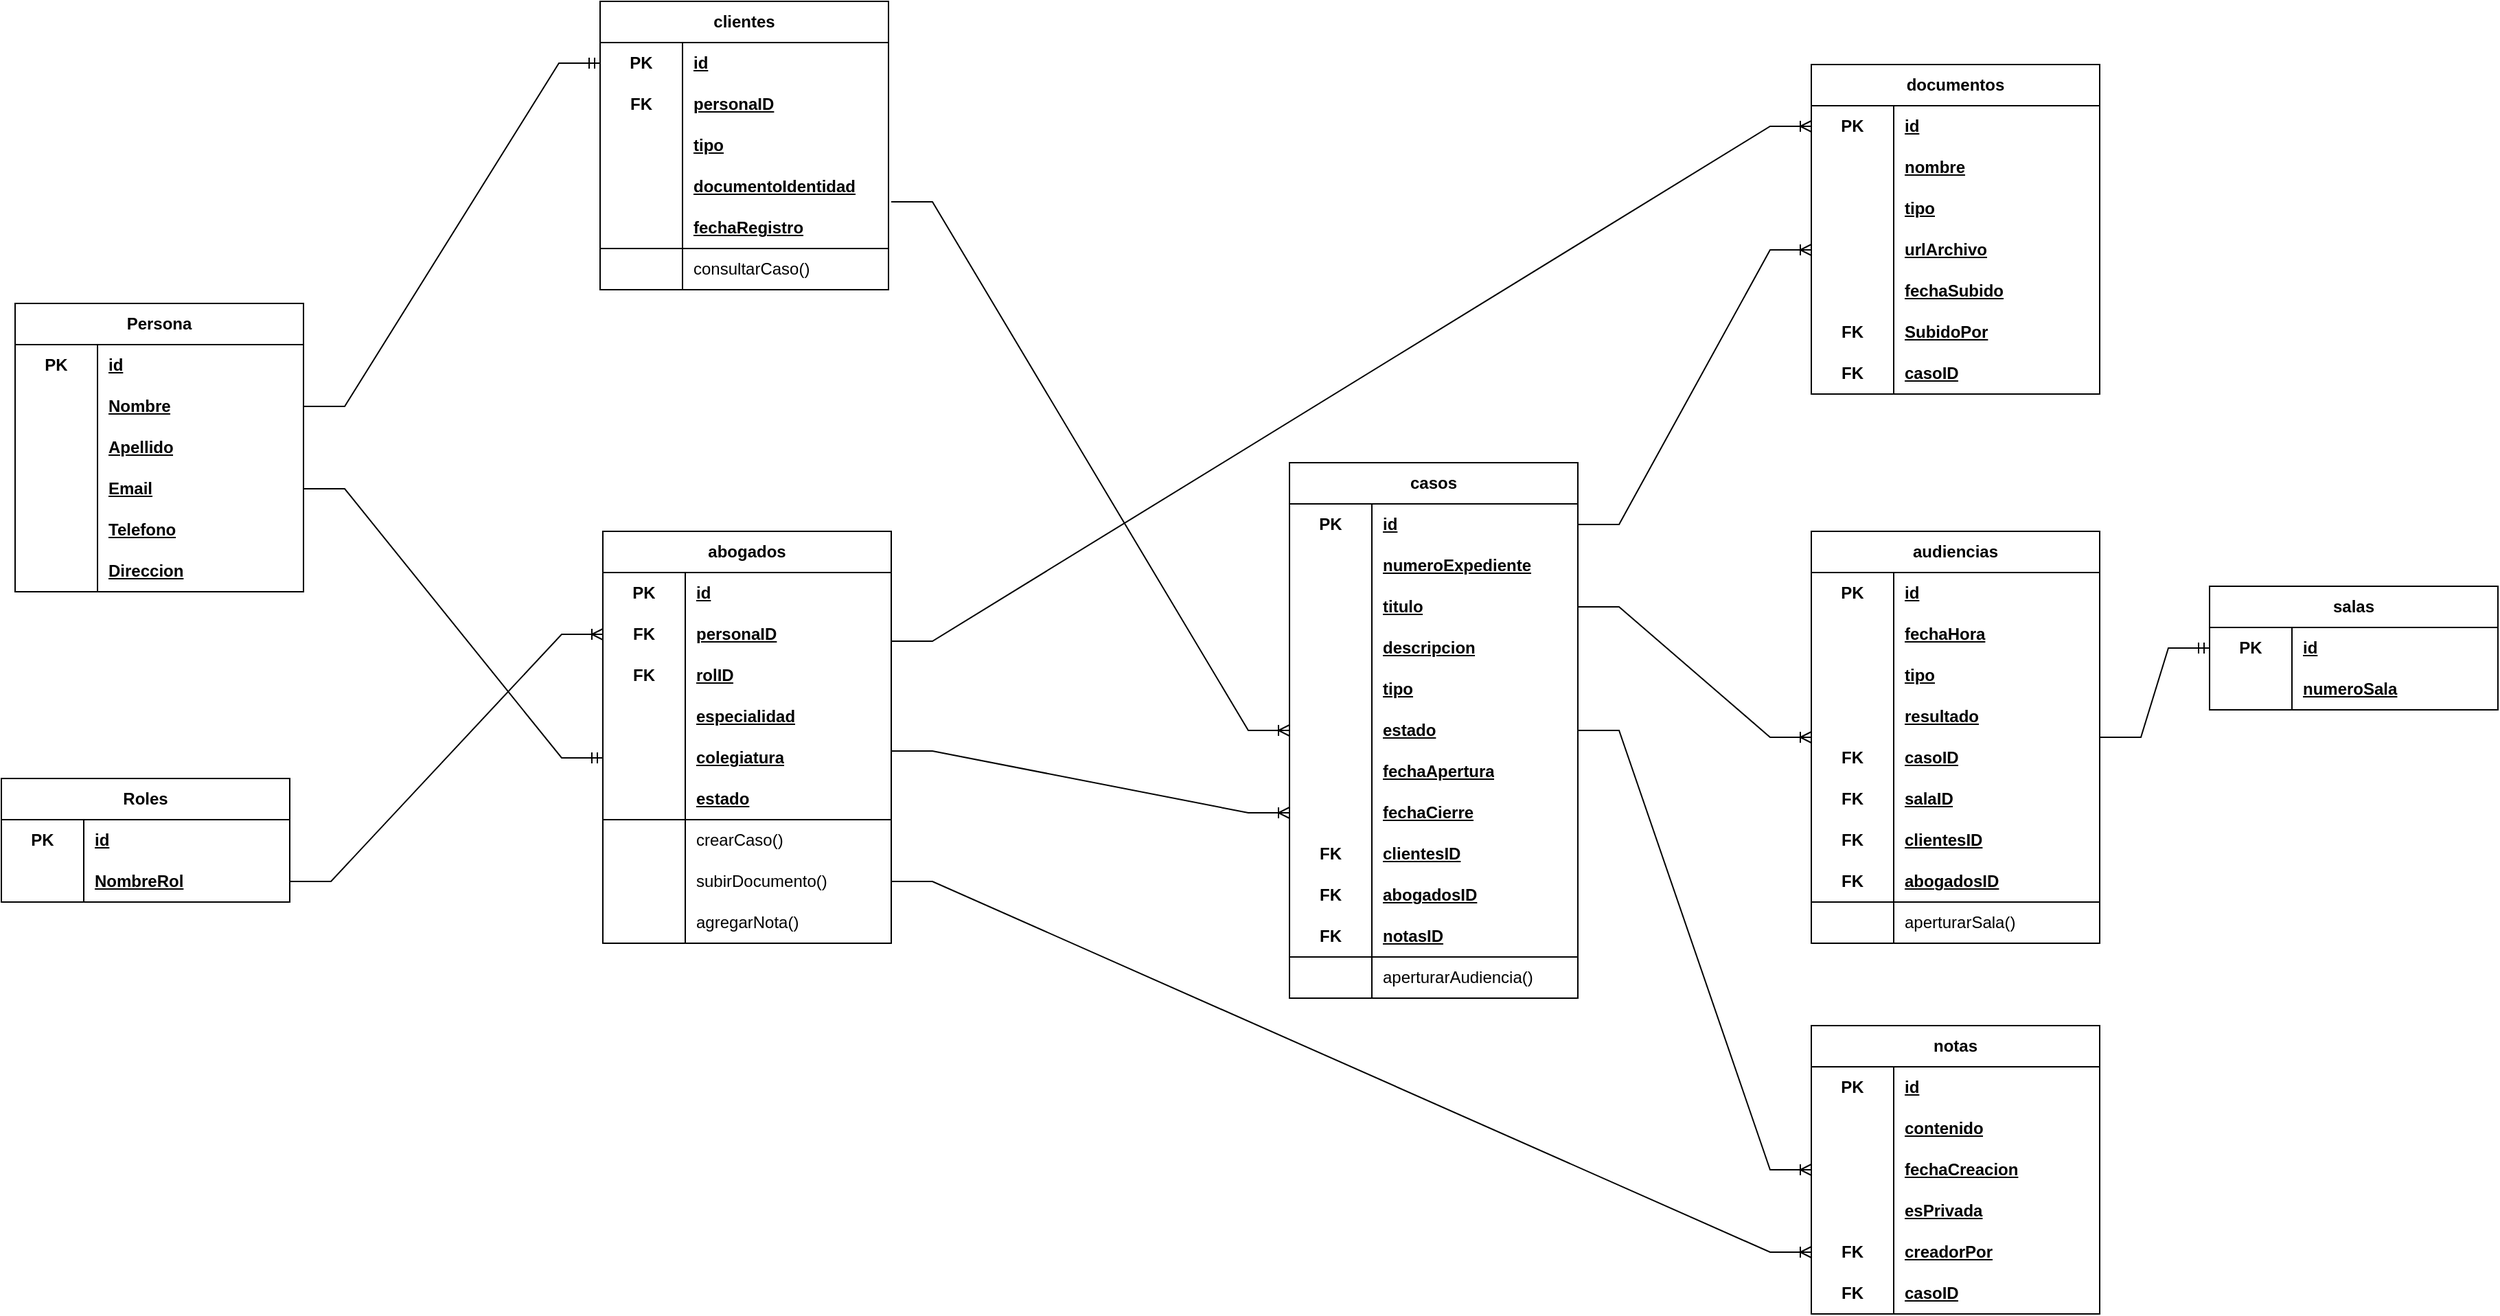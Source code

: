 <mxfile version="26.2.14">
  <diagram name="Página-1" id="o2fFtexYoXIysgiE7KF_">
    <mxGraphModel dx="3394" dy="1195" grid="0" gridSize="10" guides="1" tooltips="1" connect="1" arrows="1" fold="1" page="0" pageScale="1" pageWidth="827" pageHeight="1169" math="0" shadow="0">
      <root>
        <mxCell id="0" />
        <mxCell id="1" parent="0" />
        <mxCell id="yEh-1fDmgEV8NkLRU08f-14" value="clientes" style="shape=table;startSize=30;container=1;collapsible=1;childLayout=tableLayout;fixedRows=1;rowLines=0;fontStyle=1;align=center;resizeLast=1;html=1;whiteSpace=wrap;" parent="1" vertex="1">
          <mxGeometry x="-642" y="54" width="210" height="210" as="geometry" />
        </mxCell>
        <mxCell id="yEh-1fDmgEV8NkLRU08f-136" style="shape=tableRow;horizontal=0;startSize=0;swimlaneHead=0;swimlaneBody=0;fillColor=none;collapsible=0;dropTarget=0;points=[[0,0.5],[1,0.5]];portConstraint=eastwest;top=0;left=0;right=0;bottom=0;html=1;" parent="yEh-1fDmgEV8NkLRU08f-14" vertex="1">
          <mxGeometry y="30" width="210" height="30" as="geometry" />
        </mxCell>
        <mxCell id="yEh-1fDmgEV8NkLRU08f-137" value="PK" style="shape=partialRectangle;connectable=0;fillColor=none;top=0;left=0;bottom=0;right=0;fontStyle=1;overflow=hidden;html=1;whiteSpace=wrap;" parent="yEh-1fDmgEV8NkLRU08f-136" vertex="1">
          <mxGeometry width="60" height="30" as="geometry">
            <mxRectangle width="60" height="30" as="alternateBounds" />
          </mxGeometry>
        </mxCell>
        <mxCell id="yEh-1fDmgEV8NkLRU08f-138" value="id" style="shape=partialRectangle;connectable=0;fillColor=none;top=0;left=0;bottom=0;right=0;align=left;spacingLeft=6;fontStyle=5;overflow=hidden;html=1;whiteSpace=wrap;" parent="yEh-1fDmgEV8NkLRU08f-136" vertex="1">
          <mxGeometry x="60" width="150" height="30" as="geometry">
            <mxRectangle width="150" height="30" as="alternateBounds" />
          </mxGeometry>
        </mxCell>
        <mxCell id="k1Al68kpOR0le_qMnMNu-86" style="shape=tableRow;horizontal=0;startSize=0;swimlaneHead=0;swimlaneBody=0;fillColor=none;collapsible=0;dropTarget=0;points=[[0,0.5],[1,0.5]];portConstraint=eastwest;top=0;left=0;right=0;bottom=0;html=1;" vertex="1" parent="yEh-1fDmgEV8NkLRU08f-14">
          <mxGeometry y="60" width="210" height="30" as="geometry" />
        </mxCell>
        <mxCell id="k1Al68kpOR0le_qMnMNu-87" value="FK" style="shape=partialRectangle;connectable=0;fillColor=none;top=0;left=0;bottom=0;right=0;fontStyle=1;overflow=hidden;html=1;whiteSpace=wrap;" vertex="1" parent="k1Al68kpOR0le_qMnMNu-86">
          <mxGeometry width="60" height="30" as="geometry">
            <mxRectangle width="60" height="30" as="alternateBounds" />
          </mxGeometry>
        </mxCell>
        <mxCell id="k1Al68kpOR0le_qMnMNu-88" value="personaID" style="shape=partialRectangle;connectable=0;fillColor=none;top=0;left=0;bottom=0;right=0;align=left;spacingLeft=6;fontStyle=5;overflow=hidden;html=1;whiteSpace=wrap;" vertex="1" parent="k1Al68kpOR0le_qMnMNu-86">
          <mxGeometry x="60" width="150" height="30" as="geometry">
            <mxRectangle width="150" height="30" as="alternateBounds" />
          </mxGeometry>
        </mxCell>
        <mxCell id="k1Al68kpOR0le_qMnMNu-33" style="shape=tableRow;horizontal=0;startSize=0;swimlaneHead=0;swimlaneBody=0;fillColor=none;collapsible=0;dropTarget=0;points=[[0,0.5],[1,0.5]];portConstraint=eastwest;top=0;left=0;right=0;bottom=0;html=1;" vertex="1" parent="yEh-1fDmgEV8NkLRU08f-14">
          <mxGeometry y="90" width="210" height="30" as="geometry" />
        </mxCell>
        <mxCell id="k1Al68kpOR0le_qMnMNu-34" style="shape=partialRectangle;connectable=0;fillColor=none;top=0;left=0;bottom=0;right=0;fontStyle=1;overflow=hidden;html=1;whiteSpace=wrap;" vertex="1" parent="k1Al68kpOR0le_qMnMNu-33">
          <mxGeometry width="60" height="30" as="geometry">
            <mxRectangle width="60" height="30" as="alternateBounds" />
          </mxGeometry>
        </mxCell>
        <mxCell id="k1Al68kpOR0le_qMnMNu-35" value="tipo" style="shape=partialRectangle;connectable=0;fillColor=none;top=0;left=0;bottom=0;right=0;align=left;spacingLeft=6;fontStyle=5;overflow=hidden;html=1;whiteSpace=wrap;" vertex="1" parent="k1Al68kpOR0le_qMnMNu-33">
          <mxGeometry x="60" width="150" height="30" as="geometry">
            <mxRectangle width="150" height="30" as="alternateBounds" />
          </mxGeometry>
        </mxCell>
        <mxCell id="yEh-1fDmgEV8NkLRU08f-124" style="shape=tableRow;horizontal=0;startSize=0;swimlaneHead=0;swimlaneBody=0;fillColor=none;collapsible=0;dropTarget=0;points=[[0,0.5],[1,0.5]];portConstraint=eastwest;top=0;left=0;right=0;bottom=0;html=1;" parent="yEh-1fDmgEV8NkLRU08f-14" vertex="1">
          <mxGeometry y="120" width="210" height="30" as="geometry" />
        </mxCell>
        <mxCell id="yEh-1fDmgEV8NkLRU08f-125" style="shape=partialRectangle;connectable=0;fillColor=none;top=0;left=0;bottom=0;right=0;fontStyle=1;overflow=hidden;html=1;whiteSpace=wrap;" parent="yEh-1fDmgEV8NkLRU08f-124" vertex="1">
          <mxGeometry width="60" height="30" as="geometry">
            <mxRectangle width="60" height="30" as="alternateBounds" />
          </mxGeometry>
        </mxCell>
        <mxCell id="yEh-1fDmgEV8NkLRU08f-126" value="documentoIdentidad" style="shape=partialRectangle;connectable=0;fillColor=none;top=0;left=0;bottom=0;right=0;align=left;spacingLeft=6;fontStyle=5;overflow=hidden;html=1;whiteSpace=wrap;" parent="yEh-1fDmgEV8NkLRU08f-124" vertex="1">
          <mxGeometry x="60" width="150" height="30" as="geometry">
            <mxRectangle width="150" height="30" as="alternateBounds" />
          </mxGeometry>
        </mxCell>
        <mxCell id="yEh-1fDmgEV8NkLRU08f-18" value="" style="shape=tableRow;horizontal=0;startSize=0;swimlaneHead=0;swimlaneBody=0;fillColor=none;collapsible=0;dropTarget=0;points=[[0,0.5],[1,0.5]];portConstraint=eastwest;top=0;left=0;right=0;bottom=1;html=1;" parent="yEh-1fDmgEV8NkLRU08f-14" vertex="1">
          <mxGeometry y="150" width="210" height="30" as="geometry" />
        </mxCell>
        <mxCell id="yEh-1fDmgEV8NkLRU08f-19" value="" style="shape=partialRectangle;connectable=0;fillColor=none;top=0;left=0;bottom=0;right=0;fontStyle=1;overflow=hidden;html=1;whiteSpace=wrap;" parent="yEh-1fDmgEV8NkLRU08f-18" vertex="1">
          <mxGeometry width="60" height="30" as="geometry">
            <mxRectangle width="60" height="30" as="alternateBounds" />
          </mxGeometry>
        </mxCell>
        <mxCell id="yEh-1fDmgEV8NkLRU08f-20" value="fechaRegistro" style="shape=partialRectangle;connectable=0;fillColor=none;top=0;left=0;bottom=0;right=0;align=left;spacingLeft=6;fontStyle=5;overflow=hidden;html=1;whiteSpace=wrap;" parent="yEh-1fDmgEV8NkLRU08f-18" vertex="1">
          <mxGeometry x="60" width="150" height="30" as="geometry">
            <mxRectangle width="150" height="30" as="alternateBounds" />
          </mxGeometry>
        </mxCell>
        <mxCell id="yEh-1fDmgEV8NkLRU08f-21" value="" style="shape=tableRow;horizontal=0;startSize=0;swimlaneHead=0;swimlaneBody=0;fillColor=none;collapsible=0;dropTarget=0;points=[[0,0.5],[1,0.5]];portConstraint=eastwest;top=0;left=0;right=0;bottom=0;html=1;" parent="yEh-1fDmgEV8NkLRU08f-14" vertex="1">
          <mxGeometry y="180" width="210" height="30" as="geometry" />
        </mxCell>
        <mxCell id="yEh-1fDmgEV8NkLRU08f-22" value="" style="shape=partialRectangle;connectable=0;fillColor=none;top=0;left=0;bottom=0;right=0;editable=1;overflow=hidden;html=1;whiteSpace=wrap;" parent="yEh-1fDmgEV8NkLRU08f-21" vertex="1">
          <mxGeometry width="60" height="30" as="geometry">
            <mxRectangle width="60" height="30" as="alternateBounds" />
          </mxGeometry>
        </mxCell>
        <mxCell id="yEh-1fDmgEV8NkLRU08f-23" value="consultarCaso()" style="shape=partialRectangle;connectable=0;fillColor=none;top=0;left=0;bottom=0;right=0;align=left;spacingLeft=6;overflow=hidden;html=1;whiteSpace=wrap;" parent="yEh-1fDmgEV8NkLRU08f-21" vertex="1">
          <mxGeometry x="60" width="150" height="30" as="geometry">
            <mxRectangle width="150" height="30" as="alternateBounds" />
          </mxGeometry>
        </mxCell>
        <mxCell id="yEh-1fDmgEV8NkLRU08f-139" value="abogados" style="shape=table;startSize=30;container=1;collapsible=1;childLayout=tableLayout;fixedRows=1;rowLines=0;fontStyle=1;align=center;resizeLast=1;html=1;whiteSpace=wrap;" parent="1" vertex="1">
          <mxGeometry x="-640" y="440" width="210" height="300" as="geometry" />
        </mxCell>
        <mxCell id="yEh-1fDmgEV8NkLRU08f-140" style="shape=tableRow;horizontal=0;startSize=0;swimlaneHead=0;swimlaneBody=0;fillColor=none;collapsible=0;dropTarget=0;points=[[0,0.5],[1,0.5]];portConstraint=eastwest;top=0;left=0;right=0;bottom=0;html=1;" parent="yEh-1fDmgEV8NkLRU08f-139" vertex="1">
          <mxGeometry y="30" width="210" height="30" as="geometry" />
        </mxCell>
        <mxCell id="yEh-1fDmgEV8NkLRU08f-141" value="PK" style="shape=partialRectangle;connectable=0;fillColor=none;top=0;left=0;bottom=0;right=0;fontStyle=1;overflow=hidden;html=1;whiteSpace=wrap;" parent="yEh-1fDmgEV8NkLRU08f-140" vertex="1">
          <mxGeometry width="60" height="30" as="geometry">
            <mxRectangle width="60" height="30" as="alternateBounds" />
          </mxGeometry>
        </mxCell>
        <mxCell id="yEh-1fDmgEV8NkLRU08f-142" value="id" style="shape=partialRectangle;connectable=0;fillColor=none;top=0;left=0;bottom=0;right=0;align=left;spacingLeft=6;fontStyle=5;overflow=hidden;html=1;whiteSpace=wrap;" parent="yEh-1fDmgEV8NkLRU08f-140" vertex="1">
          <mxGeometry x="60" width="150" height="30" as="geometry">
            <mxRectangle width="150" height="30" as="alternateBounds" />
          </mxGeometry>
        </mxCell>
        <mxCell id="k1Al68kpOR0le_qMnMNu-90" style="shape=tableRow;horizontal=0;startSize=0;swimlaneHead=0;swimlaneBody=0;fillColor=none;collapsible=0;dropTarget=0;points=[[0,0.5],[1,0.5]];portConstraint=eastwest;top=0;left=0;right=0;bottom=0;html=1;" vertex="1" parent="yEh-1fDmgEV8NkLRU08f-139">
          <mxGeometry y="60" width="210" height="30" as="geometry" />
        </mxCell>
        <mxCell id="k1Al68kpOR0le_qMnMNu-91" value="FK" style="shape=partialRectangle;connectable=0;fillColor=none;top=0;left=0;bottom=0;right=0;fontStyle=1;overflow=hidden;html=1;whiteSpace=wrap;" vertex="1" parent="k1Al68kpOR0le_qMnMNu-90">
          <mxGeometry width="60" height="30" as="geometry">
            <mxRectangle width="60" height="30" as="alternateBounds" />
          </mxGeometry>
        </mxCell>
        <mxCell id="k1Al68kpOR0le_qMnMNu-92" value="personaID" style="shape=partialRectangle;connectable=0;fillColor=none;top=0;left=0;bottom=0;right=0;align=left;spacingLeft=6;fontStyle=5;overflow=hidden;html=1;whiteSpace=wrap;" vertex="1" parent="k1Al68kpOR0le_qMnMNu-90">
          <mxGeometry x="60" width="150" height="30" as="geometry">
            <mxRectangle width="150" height="30" as="alternateBounds" />
          </mxGeometry>
        </mxCell>
        <mxCell id="k1Al68kpOR0le_qMnMNu-93" style="shape=tableRow;horizontal=0;startSize=0;swimlaneHead=0;swimlaneBody=0;fillColor=none;collapsible=0;dropTarget=0;points=[[0,0.5],[1,0.5]];portConstraint=eastwest;top=0;left=0;right=0;bottom=0;html=1;" vertex="1" parent="yEh-1fDmgEV8NkLRU08f-139">
          <mxGeometry y="90" width="210" height="30" as="geometry" />
        </mxCell>
        <mxCell id="k1Al68kpOR0le_qMnMNu-94" value="FK" style="shape=partialRectangle;connectable=0;fillColor=none;top=0;left=0;bottom=0;right=0;fontStyle=1;overflow=hidden;html=1;whiteSpace=wrap;" vertex="1" parent="k1Al68kpOR0le_qMnMNu-93">
          <mxGeometry width="60" height="30" as="geometry">
            <mxRectangle width="60" height="30" as="alternateBounds" />
          </mxGeometry>
        </mxCell>
        <mxCell id="k1Al68kpOR0le_qMnMNu-95" value="rolID" style="shape=partialRectangle;connectable=0;fillColor=none;top=0;left=0;bottom=0;right=0;align=left;spacingLeft=6;fontStyle=5;overflow=hidden;html=1;whiteSpace=wrap;" vertex="1" parent="k1Al68kpOR0le_qMnMNu-93">
          <mxGeometry x="60" width="150" height="30" as="geometry">
            <mxRectangle width="150" height="30" as="alternateBounds" />
          </mxGeometry>
        </mxCell>
        <mxCell id="yEh-1fDmgEV8NkLRU08f-149" style="shape=tableRow;horizontal=0;startSize=0;swimlaneHead=0;swimlaneBody=0;fillColor=none;collapsible=0;dropTarget=0;points=[[0,0.5],[1,0.5]];portConstraint=eastwest;top=0;left=0;right=0;bottom=0;html=1;" parent="yEh-1fDmgEV8NkLRU08f-139" vertex="1">
          <mxGeometry y="120" width="210" height="30" as="geometry" />
        </mxCell>
        <mxCell id="yEh-1fDmgEV8NkLRU08f-150" style="shape=partialRectangle;connectable=0;fillColor=none;top=0;left=0;bottom=0;right=0;fontStyle=1;overflow=hidden;html=1;whiteSpace=wrap;" parent="yEh-1fDmgEV8NkLRU08f-149" vertex="1">
          <mxGeometry width="60" height="30" as="geometry">
            <mxRectangle width="60" height="30" as="alternateBounds" />
          </mxGeometry>
        </mxCell>
        <mxCell id="yEh-1fDmgEV8NkLRU08f-151" value="especialidad" style="shape=partialRectangle;connectable=0;fillColor=none;top=0;left=0;bottom=0;right=0;align=left;spacingLeft=6;fontStyle=5;overflow=hidden;html=1;whiteSpace=wrap;" parent="yEh-1fDmgEV8NkLRU08f-149" vertex="1">
          <mxGeometry x="60" width="150" height="30" as="geometry">
            <mxRectangle width="150" height="30" as="alternateBounds" />
          </mxGeometry>
        </mxCell>
        <mxCell id="yEh-1fDmgEV8NkLRU08f-155" style="shape=tableRow;horizontal=0;startSize=0;swimlaneHead=0;swimlaneBody=0;fillColor=none;collapsible=0;dropTarget=0;points=[[0,0.5],[1,0.5]];portConstraint=eastwest;top=0;left=0;right=0;bottom=0;html=1;" parent="yEh-1fDmgEV8NkLRU08f-139" vertex="1">
          <mxGeometry y="150" width="210" height="30" as="geometry" />
        </mxCell>
        <mxCell id="yEh-1fDmgEV8NkLRU08f-156" style="shape=partialRectangle;connectable=0;fillColor=none;top=0;left=0;bottom=0;right=0;fontStyle=1;overflow=hidden;html=1;whiteSpace=wrap;" parent="yEh-1fDmgEV8NkLRU08f-155" vertex="1">
          <mxGeometry width="60" height="30" as="geometry">
            <mxRectangle width="60" height="30" as="alternateBounds" />
          </mxGeometry>
        </mxCell>
        <mxCell id="yEh-1fDmgEV8NkLRU08f-157" value="colegiatura" style="shape=partialRectangle;connectable=0;fillColor=none;top=0;left=0;bottom=0;right=0;align=left;spacingLeft=6;fontStyle=5;overflow=hidden;html=1;whiteSpace=wrap;" parent="yEh-1fDmgEV8NkLRU08f-155" vertex="1">
          <mxGeometry x="60" width="150" height="30" as="geometry">
            <mxRectangle width="150" height="30" as="alternateBounds" />
          </mxGeometry>
        </mxCell>
        <mxCell id="yEh-1fDmgEV8NkLRU08f-164" value="" style="shape=tableRow;horizontal=0;startSize=0;swimlaneHead=0;swimlaneBody=0;fillColor=none;collapsible=0;dropTarget=0;points=[[0,0.5],[1,0.5]];portConstraint=eastwest;top=0;left=0;right=0;bottom=1;html=1;" parent="yEh-1fDmgEV8NkLRU08f-139" vertex="1">
          <mxGeometry y="180" width="210" height="30" as="geometry" />
        </mxCell>
        <mxCell id="yEh-1fDmgEV8NkLRU08f-165" value="" style="shape=partialRectangle;connectable=0;fillColor=none;top=0;left=0;bottom=0;right=0;fontStyle=1;overflow=hidden;html=1;whiteSpace=wrap;" parent="yEh-1fDmgEV8NkLRU08f-164" vertex="1">
          <mxGeometry width="60" height="30" as="geometry">
            <mxRectangle width="60" height="30" as="alternateBounds" />
          </mxGeometry>
        </mxCell>
        <mxCell id="yEh-1fDmgEV8NkLRU08f-166" value="estado" style="shape=partialRectangle;connectable=0;fillColor=none;top=0;left=0;bottom=0;right=0;align=left;spacingLeft=6;fontStyle=5;overflow=hidden;html=1;whiteSpace=wrap;" parent="yEh-1fDmgEV8NkLRU08f-164" vertex="1">
          <mxGeometry x="60" width="150" height="30" as="geometry">
            <mxRectangle width="150" height="30" as="alternateBounds" />
          </mxGeometry>
        </mxCell>
        <mxCell id="yEh-1fDmgEV8NkLRU08f-167" value="" style="shape=tableRow;horizontal=0;startSize=0;swimlaneHead=0;swimlaneBody=0;fillColor=none;collapsible=0;dropTarget=0;points=[[0,0.5],[1,0.5]];portConstraint=eastwest;top=0;left=0;right=0;bottom=0;html=1;" parent="yEh-1fDmgEV8NkLRU08f-139" vertex="1">
          <mxGeometry y="210" width="210" height="30" as="geometry" />
        </mxCell>
        <mxCell id="yEh-1fDmgEV8NkLRU08f-168" value="" style="shape=partialRectangle;connectable=0;fillColor=none;top=0;left=0;bottom=0;right=0;editable=1;overflow=hidden;html=1;whiteSpace=wrap;" parent="yEh-1fDmgEV8NkLRU08f-167" vertex="1">
          <mxGeometry width="60" height="30" as="geometry">
            <mxRectangle width="60" height="30" as="alternateBounds" />
          </mxGeometry>
        </mxCell>
        <mxCell id="yEh-1fDmgEV8NkLRU08f-169" value="crearCaso()" style="shape=partialRectangle;connectable=0;fillColor=none;top=0;left=0;bottom=0;right=0;align=left;spacingLeft=6;overflow=hidden;html=1;whiteSpace=wrap;" parent="yEh-1fDmgEV8NkLRU08f-167" vertex="1">
          <mxGeometry x="60" width="150" height="30" as="geometry">
            <mxRectangle width="150" height="30" as="alternateBounds" />
          </mxGeometry>
        </mxCell>
        <mxCell id="yEh-1fDmgEV8NkLRU08f-170" value="" style="shape=tableRow;horizontal=0;startSize=0;swimlaneHead=0;swimlaneBody=0;fillColor=none;collapsible=0;dropTarget=0;points=[[0,0.5],[1,0.5]];portConstraint=eastwest;top=0;left=0;right=0;bottom=0;html=1;" parent="yEh-1fDmgEV8NkLRU08f-139" vertex="1">
          <mxGeometry y="240" width="210" height="30" as="geometry" />
        </mxCell>
        <mxCell id="yEh-1fDmgEV8NkLRU08f-171" value="" style="shape=partialRectangle;connectable=0;fillColor=none;top=0;left=0;bottom=0;right=0;editable=1;overflow=hidden;html=1;whiteSpace=wrap;" parent="yEh-1fDmgEV8NkLRU08f-170" vertex="1">
          <mxGeometry width="60" height="30" as="geometry">
            <mxRectangle width="60" height="30" as="alternateBounds" />
          </mxGeometry>
        </mxCell>
        <mxCell id="yEh-1fDmgEV8NkLRU08f-172" value="subirDocumento()" style="shape=partialRectangle;connectable=0;fillColor=none;top=0;left=0;bottom=0;right=0;align=left;spacingLeft=6;overflow=hidden;html=1;whiteSpace=wrap;" parent="yEh-1fDmgEV8NkLRU08f-170" vertex="1">
          <mxGeometry x="60" width="150" height="30" as="geometry">
            <mxRectangle width="150" height="30" as="alternateBounds" />
          </mxGeometry>
        </mxCell>
        <mxCell id="yEh-1fDmgEV8NkLRU08f-173" style="shape=tableRow;horizontal=0;startSize=0;swimlaneHead=0;swimlaneBody=0;fillColor=none;collapsible=0;dropTarget=0;points=[[0,0.5],[1,0.5]];portConstraint=eastwest;top=0;left=0;right=0;bottom=0;html=1;" parent="yEh-1fDmgEV8NkLRU08f-139" vertex="1">
          <mxGeometry y="270" width="210" height="30" as="geometry" />
        </mxCell>
        <mxCell id="yEh-1fDmgEV8NkLRU08f-174" style="shape=partialRectangle;connectable=0;fillColor=none;top=0;left=0;bottom=0;right=0;editable=1;overflow=hidden;html=1;whiteSpace=wrap;" parent="yEh-1fDmgEV8NkLRU08f-173" vertex="1">
          <mxGeometry width="60" height="30" as="geometry">
            <mxRectangle width="60" height="30" as="alternateBounds" />
          </mxGeometry>
        </mxCell>
        <mxCell id="yEh-1fDmgEV8NkLRU08f-175" value="agregarNota()" style="shape=partialRectangle;connectable=0;fillColor=none;top=0;left=0;bottom=0;right=0;align=left;spacingLeft=6;overflow=hidden;html=1;whiteSpace=wrap;" parent="yEh-1fDmgEV8NkLRU08f-173" vertex="1">
          <mxGeometry x="60" width="150" height="30" as="geometry">
            <mxRectangle width="150" height="30" as="alternateBounds" />
          </mxGeometry>
        </mxCell>
        <mxCell id="yEh-1fDmgEV8NkLRU08f-176" value="casos" style="shape=table;startSize=30;container=1;collapsible=1;childLayout=tableLayout;fixedRows=1;rowLines=0;fontStyle=1;align=center;resizeLast=1;html=1;whiteSpace=wrap;" parent="1" vertex="1">
          <mxGeometry x="-140" y="390" width="210" height="390" as="geometry" />
        </mxCell>
        <mxCell id="yEh-1fDmgEV8NkLRU08f-219" style="shape=tableRow;horizontal=0;startSize=0;swimlaneHead=0;swimlaneBody=0;fillColor=none;collapsible=0;dropTarget=0;points=[[0,0.5],[1,0.5]];portConstraint=eastwest;top=0;left=0;right=0;bottom=0;html=1;" parent="yEh-1fDmgEV8NkLRU08f-176" vertex="1">
          <mxGeometry y="30" width="210" height="30" as="geometry" />
        </mxCell>
        <mxCell id="yEh-1fDmgEV8NkLRU08f-220" value="PK" style="shape=partialRectangle;connectable=0;fillColor=none;top=0;left=0;bottom=0;right=0;fontStyle=1;overflow=hidden;html=1;whiteSpace=wrap;" parent="yEh-1fDmgEV8NkLRU08f-219" vertex="1">
          <mxGeometry width="60" height="30" as="geometry">
            <mxRectangle width="60" height="30" as="alternateBounds" />
          </mxGeometry>
        </mxCell>
        <mxCell id="yEh-1fDmgEV8NkLRU08f-221" value="id" style="shape=partialRectangle;connectable=0;fillColor=none;top=0;left=0;bottom=0;right=0;align=left;spacingLeft=6;fontStyle=5;overflow=hidden;html=1;whiteSpace=wrap;" parent="yEh-1fDmgEV8NkLRU08f-219" vertex="1">
          <mxGeometry x="60" width="150" height="30" as="geometry">
            <mxRectangle width="150" height="30" as="alternateBounds" />
          </mxGeometry>
        </mxCell>
        <mxCell id="yEh-1fDmgEV8NkLRU08f-216" style="shape=tableRow;horizontal=0;startSize=0;swimlaneHead=0;swimlaneBody=0;fillColor=none;collapsible=0;dropTarget=0;points=[[0,0.5],[1,0.5]];portConstraint=eastwest;top=0;left=0;right=0;bottom=0;html=1;" parent="yEh-1fDmgEV8NkLRU08f-176" vertex="1">
          <mxGeometry y="60" width="210" height="30" as="geometry" />
        </mxCell>
        <mxCell id="yEh-1fDmgEV8NkLRU08f-217" style="shape=partialRectangle;connectable=0;fillColor=none;top=0;left=0;bottom=0;right=0;fontStyle=1;overflow=hidden;html=1;whiteSpace=wrap;" parent="yEh-1fDmgEV8NkLRU08f-216" vertex="1">
          <mxGeometry width="60" height="30" as="geometry">
            <mxRectangle width="60" height="30" as="alternateBounds" />
          </mxGeometry>
        </mxCell>
        <mxCell id="yEh-1fDmgEV8NkLRU08f-218" value="numeroExpediente" style="shape=partialRectangle;connectable=0;fillColor=none;top=0;left=0;bottom=0;right=0;align=left;spacingLeft=6;fontStyle=5;overflow=hidden;html=1;whiteSpace=wrap;" parent="yEh-1fDmgEV8NkLRU08f-216" vertex="1">
          <mxGeometry x="60" width="150" height="30" as="geometry">
            <mxRectangle width="150" height="30" as="alternateBounds" />
          </mxGeometry>
        </mxCell>
        <mxCell id="yEh-1fDmgEV8NkLRU08f-213" style="shape=tableRow;horizontal=0;startSize=0;swimlaneHead=0;swimlaneBody=0;fillColor=none;collapsible=0;dropTarget=0;points=[[0,0.5],[1,0.5]];portConstraint=eastwest;top=0;left=0;right=0;bottom=0;html=1;" parent="yEh-1fDmgEV8NkLRU08f-176" vertex="1">
          <mxGeometry y="90" width="210" height="30" as="geometry" />
        </mxCell>
        <mxCell id="yEh-1fDmgEV8NkLRU08f-214" style="shape=partialRectangle;connectable=0;fillColor=none;top=0;left=0;bottom=0;right=0;fontStyle=1;overflow=hidden;html=1;whiteSpace=wrap;" parent="yEh-1fDmgEV8NkLRU08f-213" vertex="1">
          <mxGeometry width="60" height="30" as="geometry">
            <mxRectangle width="60" height="30" as="alternateBounds" />
          </mxGeometry>
        </mxCell>
        <mxCell id="yEh-1fDmgEV8NkLRU08f-215" value="titulo" style="shape=partialRectangle;connectable=0;fillColor=none;top=0;left=0;bottom=0;right=0;align=left;spacingLeft=6;fontStyle=5;overflow=hidden;html=1;whiteSpace=wrap;" parent="yEh-1fDmgEV8NkLRU08f-213" vertex="1">
          <mxGeometry x="60" width="150" height="30" as="geometry">
            <mxRectangle width="150" height="30" as="alternateBounds" />
          </mxGeometry>
        </mxCell>
        <mxCell id="yEh-1fDmgEV8NkLRU08f-177" style="shape=tableRow;horizontal=0;startSize=0;swimlaneHead=0;swimlaneBody=0;fillColor=none;collapsible=0;dropTarget=0;points=[[0,0.5],[1,0.5]];portConstraint=eastwest;top=0;left=0;right=0;bottom=0;html=1;" parent="yEh-1fDmgEV8NkLRU08f-176" vertex="1">
          <mxGeometry y="120" width="210" height="30" as="geometry" />
        </mxCell>
        <mxCell id="yEh-1fDmgEV8NkLRU08f-178" value="" style="shape=partialRectangle;connectable=0;fillColor=none;top=0;left=0;bottom=0;right=0;fontStyle=1;overflow=hidden;html=1;whiteSpace=wrap;" parent="yEh-1fDmgEV8NkLRU08f-177" vertex="1">
          <mxGeometry width="60" height="30" as="geometry">
            <mxRectangle width="60" height="30" as="alternateBounds" />
          </mxGeometry>
        </mxCell>
        <mxCell id="yEh-1fDmgEV8NkLRU08f-179" value="descripcion" style="shape=partialRectangle;connectable=0;fillColor=none;top=0;left=0;bottom=0;right=0;align=left;spacingLeft=6;fontStyle=5;overflow=hidden;html=1;whiteSpace=wrap;" parent="yEh-1fDmgEV8NkLRU08f-177" vertex="1">
          <mxGeometry x="60" width="150" height="30" as="geometry">
            <mxRectangle width="150" height="30" as="alternateBounds" />
          </mxGeometry>
        </mxCell>
        <mxCell id="yEh-1fDmgEV8NkLRU08f-180" style="shape=tableRow;horizontal=0;startSize=0;swimlaneHead=0;swimlaneBody=0;fillColor=none;collapsible=0;dropTarget=0;points=[[0,0.5],[1,0.5]];portConstraint=eastwest;top=0;left=0;right=0;bottom=0;html=1;" parent="yEh-1fDmgEV8NkLRU08f-176" vertex="1">
          <mxGeometry y="150" width="210" height="30" as="geometry" />
        </mxCell>
        <mxCell id="yEh-1fDmgEV8NkLRU08f-181" style="shape=partialRectangle;connectable=0;fillColor=none;top=0;left=0;bottom=0;right=0;fontStyle=1;overflow=hidden;html=1;whiteSpace=wrap;" parent="yEh-1fDmgEV8NkLRU08f-180" vertex="1">
          <mxGeometry width="60" height="30" as="geometry">
            <mxRectangle width="60" height="30" as="alternateBounds" />
          </mxGeometry>
        </mxCell>
        <mxCell id="yEh-1fDmgEV8NkLRU08f-182" value="tipo" style="shape=partialRectangle;connectable=0;fillColor=none;top=0;left=0;bottom=0;right=0;align=left;spacingLeft=6;fontStyle=5;overflow=hidden;html=1;whiteSpace=wrap;" parent="yEh-1fDmgEV8NkLRU08f-180" vertex="1">
          <mxGeometry x="60" width="150" height="30" as="geometry">
            <mxRectangle width="150" height="30" as="alternateBounds" />
          </mxGeometry>
        </mxCell>
        <mxCell id="yEh-1fDmgEV8NkLRU08f-183" style="shape=tableRow;horizontal=0;startSize=0;swimlaneHead=0;swimlaneBody=0;fillColor=none;collapsible=0;dropTarget=0;points=[[0,0.5],[1,0.5]];portConstraint=eastwest;top=0;left=0;right=0;bottom=0;html=1;" parent="yEh-1fDmgEV8NkLRU08f-176" vertex="1">
          <mxGeometry y="180" width="210" height="30" as="geometry" />
        </mxCell>
        <mxCell id="yEh-1fDmgEV8NkLRU08f-184" style="shape=partialRectangle;connectable=0;fillColor=none;top=0;left=0;bottom=0;right=0;fontStyle=1;overflow=hidden;html=1;whiteSpace=wrap;" parent="yEh-1fDmgEV8NkLRU08f-183" vertex="1">
          <mxGeometry width="60" height="30" as="geometry">
            <mxRectangle width="60" height="30" as="alternateBounds" />
          </mxGeometry>
        </mxCell>
        <mxCell id="yEh-1fDmgEV8NkLRU08f-185" value="estado" style="shape=partialRectangle;connectable=0;fillColor=none;top=0;left=0;bottom=0;right=0;align=left;spacingLeft=6;fontStyle=5;overflow=hidden;html=1;whiteSpace=wrap;" parent="yEh-1fDmgEV8NkLRU08f-183" vertex="1">
          <mxGeometry x="60" width="150" height="30" as="geometry">
            <mxRectangle width="150" height="30" as="alternateBounds" />
          </mxGeometry>
        </mxCell>
        <mxCell id="yEh-1fDmgEV8NkLRU08f-186" style="shape=tableRow;horizontal=0;startSize=0;swimlaneHead=0;swimlaneBody=0;fillColor=none;collapsible=0;dropTarget=0;points=[[0,0.5],[1,0.5]];portConstraint=eastwest;top=0;left=0;right=0;bottom=0;html=1;" parent="yEh-1fDmgEV8NkLRU08f-176" vertex="1">
          <mxGeometry y="210" width="210" height="30" as="geometry" />
        </mxCell>
        <mxCell id="yEh-1fDmgEV8NkLRU08f-187" style="shape=partialRectangle;connectable=0;fillColor=none;top=0;left=0;bottom=0;right=0;fontStyle=1;overflow=hidden;html=1;whiteSpace=wrap;" parent="yEh-1fDmgEV8NkLRU08f-186" vertex="1">
          <mxGeometry width="60" height="30" as="geometry">
            <mxRectangle width="60" height="30" as="alternateBounds" />
          </mxGeometry>
        </mxCell>
        <mxCell id="yEh-1fDmgEV8NkLRU08f-188" value="fechaApertura" style="shape=partialRectangle;connectable=0;fillColor=none;top=0;left=0;bottom=0;right=0;align=left;spacingLeft=6;fontStyle=5;overflow=hidden;html=1;whiteSpace=wrap;" parent="yEh-1fDmgEV8NkLRU08f-186" vertex="1">
          <mxGeometry x="60" width="150" height="30" as="geometry">
            <mxRectangle width="150" height="30" as="alternateBounds" />
          </mxGeometry>
        </mxCell>
        <mxCell id="yEh-1fDmgEV8NkLRU08f-189" style="shape=tableRow;horizontal=0;startSize=0;swimlaneHead=0;swimlaneBody=0;fillColor=none;collapsible=0;dropTarget=0;points=[[0,0.5],[1,0.5]];portConstraint=eastwest;top=0;left=0;right=0;bottom=0;html=1;" parent="yEh-1fDmgEV8NkLRU08f-176" vertex="1">
          <mxGeometry y="240" width="210" height="30" as="geometry" />
        </mxCell>
        <mxCell id="yEh-1fDmgEV8NkLRU08f-190" style="shape=partialRectangle;connectable=0;fillColor=none;top=0;left=0;bottom=0;right=0;fontStyle=1;overflow=hidden;html=1;whiteSpace=wrap;" parent="yEh-1fDmgEV8NkLRU08f-189" vertex="1">
          <mxGeometry width="60" height="30" as="geometry">
            <mxRectangle width="60" height="30" as="alternateBounds" />
          </mxGeometry>
        </mxCell>
        <mxCell id="yEh-1fDmgEV8NkLRU08f-191" value="fechaCierre" style="shape=partialRectangle;connectable=0;fillColor=none;top=0;left=0;bottom=0;right=0;align=left;spacingLeft=6;fontStyle=5;overflow=hidden;html=1;whiteSpace=wrap;" parent="yEh-1fDmgEV8NkLRU08f-189" vertex="1">
          <mxGeometry x="60" width="150" height="30" as="geometry">
            <mxRectangle width="150" height="30" as="alternateBounds" />
          </mxGeometry>
        </mxCell>
        <mxCell id="yEh-1fDmgEV8NkLRU08f-192" style="shape=tableRow;horizontal=0;startSize=0;swimlaneHead=0;swimlaneBody=0;fillColor=none;collapsible=0;dropTarget=0;points=[[0,0.5],[1,0.5]];portConstraint=eastwest;top=0;left=0;right=0;bottom=0;html=1;" parent="yEh-1fDmgEV8NkLRU08f-176" vertex="1">
          <mxGeometry y="270" width="210" height="30" as="geometry" />
        </mxCell>
        <mxCell id="yEh-1fDmgEV8NkLRU08f-193" value="FK" style="shape=partialRectangle;connectable=0;fillColor=none;top=0;left=0;bottom=0;right=0;fontStyle=1;overflow=hidden;html=1;whiteSpace=wrap;" parent="yEh-1fDmgEV8NkLRU08f-192" vertex="1">
          <mxGeometry width="60" height="30" as="geometry">
            <mxRectangle width="60" height="30" as="alternateBounds" />
          </mxGeometry>
        </mxCell>
        <mxCell id="yEh-1fDmgEV8NkLRU08f-194" value="clientesID" style="shape=partialRectangle;connectable=0;fillColor=none;top=0;left=0;bottom=0;right=0;align=left;spacingLeft=6;fontStyle=5;overflow=hidden;html=1;whiteSpace=wrap;" parent="yEh-1fDmgEV8NkLRU08f-192" vertex="1">
          <mxGeometry x="60" width="150" height="30" as="geometry">
            <mxRectangle width="150" height="30" as="alternateBounds" />
          </mxGeometry>
        </mxCell>
        <mxCell id="yEh-1fDmgEV8NkLRU08f-195" value="" style="shape=tableRow;horizontal=0;startSize=0;swimlaneHead=0;swimlaneBody=0;fillColor=none;collapsible=0;dropTarget=0;points=[[0,0.5],[1,0.5]];portConstraint=eastwest;top=0;left=0;right=0;bottom=0;html=1;" parent="yEh-1fDmgEV8NkLRU08f-176" vertex="1">
          <mxGeometry y="300" width="210" height="30" as="geometry" />
        </mxCell>
        <mxCell id="yEh-1fDmgEV8NkLRU08f-196" value="FK" style="shape=partialRectangle;connectable=0;fillColor=none;top=0;left=0;bottom=0;right=0;fontStyle=1;overflow=hidden;html=1;whiteSpace=wrap;" parent="yEh-1fDmgEV8NkLRU08f-195" vertex="1">
          <mxGeometry width="60" height="30" as="geometry">
            <mxRectangle width="60" height="30" as="alternateBounds" />
          </mxGeometry>
        </mxCell>
        <mxCell id="yEh-1fDmgEV8NkLRU08f-197" value="abogadosID" style="shape=partialRectangle;connectable=0;fillColor=none;top=0;left=0;bottom=0;right=0;align=left;spacingLeft=6;fontStyle=5;overflow=hidden;html=1;whiteSpace=wrap;" parent="yEh-1fDmgEV8NkLRU08f-195" vertex="1">
          <mxGeometry x="60" width="150" height="30" as="geometry">
            <mxRectangle width="150" height="30" as="alternateBounds" />
          </mxGeometry>
        </mxCell>
        <mxCell id="yEh-1fDmgEV8NkLRU08f-198" value="" style="shape=tableRow;horizontal=0;startSize=0;swimlaneHead=0;swimlaneBody=0;fillColor=none;collapsible=0;dropTarget=0;points=[[0,0.5],[1,0.5]];portConstraint=eastwest;top=0;left=0;right=0;bottom=1;html=1;" parent="yEh-1fDmgEV8NkLRU08f-176" vertex="1">
          <mxGeometry y="330" width="210" height="30" as="geometry" />
        </mxCell>
        <mxCell id="yEh-1fDmgEV8NkLRU08f-199" value="FK" style="shape=partialRectangle;connectable=0;fillColor=none;top=0;left=0;bottom=0;right=0;fontStyle=1;overflow=hidden;html=1;whiteSpace=wrap;" parent="yEh-1fDmgEV8NkLRU08f-198" vertex="1">
          <mxGeometry width="60" height="30" as="geometry">
            <mxRectangle width="60" height="30" as="alternateBounds" />
          </mxGeometry>
        </mxCell>
        <mxCell id="yEh-1fDmgEV8NkLRU08f-200" value="notasID" style="shape=partialRectangle;connectable=0;fillColor=none;top=0;left=0;bottom=0;right=0;align=left;spacingLeft=6;fontStyle=5;overflow=hidden;html=1;whiteSpace=wrap;" parent="yEh-1fDmgEV8NkLRU08f-198" vertex="1">
          <mxGeometry x="60" width="150" height="30" as="geometry">
            <mxRectangle width="150" height="30" as="alternateBounds" />
          </mxGeometry>
        </mxCell>
        <mxCell id="yEh-1fDmgEV8NkLRU08f-201" value="" style="shape=tableRow;horizontal=0;startSize=0;swimlaneHead=0;swimlaneBody=0;fillColor=none;collapsible=0;dropTarget=0;points=[[0,0.5],[1,0.5]];portConstraint=eastwest;top=0;left=0;right=0;bottom=0;html=1;" parent="yEh-1fDmgEV8NkLRU08f-176" vertex="1">
          <mxGeometry y="360" width="210" height="30" as="geometry" />
        </mxCell>
        <mxCell id="yEh-1fDmgEV8NkLRU08f-202" value="" style="shape=partialRectangle;connectable=0;fillColor=none;top=0;left=0;bottom=0;right=0;editable=1;overflow=hidden;html=1;whiteSpace=wrap;" parent="yEh-1fDmgEV8NkLRU08f-201" vertex="1">
          <mxGeometry width="60" height="30" as="geometry">
            <mxRectangle width="60" height="30" as="alternateBounds" />
          </mxGeometry>
        </mxCell>
        <mxCell id="yEh-1fDmgEV8NkLRU08f-203" value="aperturarAudiencia()" style="shape=partialRectangle;connectable=0;fillColor=none;top=0;left=0;bottom=0;right=0;align=left;spacingLeft=6;overflow=hidden;html=1;whiteSpace=wrap;" parent="yEh-1fDmgEV8NkLRU08f-201" vertex="1">
          <mxGeometry x="60" width="150" height="30" as="geometry">
            <mxRectangle width="150" height="30" as="alternateBounds" />
          </mxGeometry>
        </mxCell>
        <mxCell id="yEh-1fDmgEV8NkLRU08f-254" value="audiencias" style="shape=table;startSize=30;container=1;collapsible=1;childLayout=tableLayout;fixedRows=1;rowLines=0;fontStyle=1;align=center;resizeLast=1;html=1;whiteSpace=wrap;" parent="1" vertex="1">
          <mxGeometry x="240" y="440" width="210" height="300" as="geometry" />
        </mxCell>
        <mxCell id="yEh-1fDmgEV8NkLRU08f-255" style="shape=tableRow;horizontal=0;startSize=0;swimlaneHead=0;swimlaneBody=0;fillColor=none;collapsible=0;dropTarget=0;points=[[0,0.5],[1,0.5]];portConstraint=eastwest;top=0;left=0;right=0;bottom=0;html=1;" parent="yEh-1fDmgEV8NkLRU08f-254" vertex="1">
          <mxGeometry y="30" width="210" height="30" as="geometry" />
        </mxCell>
        <mxCell id="yEh-1fDmgEV8NkLRU08f-256" value="PK" style="shape=partialRectangle;connectable=0;fillColor=none;top=0;left=0;bottom=0;right=0;fontStyle=1;overflow=hidden;html=1;whiteSpace=wrap;" parent="yEh-1fDmgEV8NkLRU08f-255" vertex="1">
          <mxGeometry width="60" height="30" as="geometry">
            <mxRectangle width="60" height="30" as="alternateBounds" />
          </mxGeometry>
        </mxCell>
        <mxCell id="yEh-1fDmgEV8NkLRU08f-257" value="id" style="shape=partialRectangle;connectable=0;fillColor=none;top=0;left=0;bottom=0;right=0;align=left;spacingLeft=6;fontStyle=5;overflow=hidden;html=1;whiteSpace=wrap;" parent="yEh-1fDmgEV8NkLRU08f-255" vertex="1">
          <mxGeometry x="60" width="150" height="30" as="geometry">
            <mxRectangle width="150" height="30" as="alternateBounds" />
          </mxGeometry>
        </mxCell>
        <mxCell id="yEh-1fDmgEV8NkLRU08f-261" style="shape=tableRow;horizontal=0;startSize=0;swimlaneHead=0;swimlaneBody=0;fillColor=none;collapsible=0;dropTarget=0;points=[[0,0.5],[1,0.5]];portConstraint=eastwest;top=0;left=0;right=0;bottom=0;html=1;" parent="yEh-1fDmgEV8NkLRU08f-254" vertex="1">
          <mxGeometry y="60" width="210" height="30" as="geometry" />
        </mxCell>
        <mxCell id="yEh-1fDmgEV8NkLRU08f-262" style="shape=partialRectangle;connectable=0;fillColor=none;top=0;left=0;bottom=0;right=0;fontStyle=1;overflow=hidden;html=1;whiteSpace=wrap;" parent="yEh-1fDmgEV8NkLRU08f-261" vertex="1">
          <mxGeometry width="60" height="30" as="geometry">
            <mxRectangle width="60" height="30" as="alternateBounds" />
          </mxGeometry>
        </mxCell>
        <mxCell id="yEh-1fDmgEV8NkLRU08f-263" value="fechaHora" style="shape=partialRectangle;connectable=0;fillColor=none;top=0;left=0;bottom=0;right=0;align=left;spacingLeft=6;fontStyle=5;overflow=hidden;html=1;whiteSpace=wrap;" parent="yEh-1fDmgEV8NkLRU08f-261" vertex="1">
          <mxGeometry x="60" width="150" height="30" as="geometry">
            <mxRectangle width="150" height="30" as="alternateBounds" />
          </mxGeometry>
        </mxCell>
        <mxCell id="yEh-1fDmgEV8NkLRU08f-264" style="shape=tableRow;horizontal=0;startSize=0;swimlaneHead=0;swimlaneBody=0;fillColor=none;collapsible=0;dropTarget=0;points=[[0,0.5],[1,0.5]];portConstraint=eastwest;top=0;left=0;right=0;bottom=0;html=1;" parent="yEh-1fDmgEV8NkLRU08f-254" vertex="1">
          <mxGeometry y="90" width="210" height="30" as="geometry" />
        </mxCell>
        <mxCell id="yEh-1fDmgEV8NkLRU08f-265" style="shape=partialRectangle;connectable=0;fillColor=none;top=0;left=0;bottom=0;right=0;fontStyle=1;overflow=hidden;html=1;whiteSpace=wrap;" parent="yEh-1fDmgEV8NkLRU08f-264" vertex="1">
          <mxGeometry width="60" height="30" as="geometry">
            <mxRectangle width="60" height="30" as="alternateBounds" />
          </mxGeometry>
        </mxCell>
        <mxCell id="yEh-1fDmgEV8NkLRU08f-266" value="tipo" style="shape=partialRectangle;connectable=0;fillColor=none;top=0;left=0;bottom=0;right=0;align=left;spacingLeft=6;fontStyle=5;overflow=hidden;html=1;whiteSpace=wrap;" parent="yEh-1fDmgEV8NkLRU08f-264" vertex="1">
          <mxGeometry x="60" width="150" height="30" as="geometry">
            <mxRectangle width="150" height="30" as="alternateBounds" />
          </mxGeometry>
        </mxCell>
        <mxCell id="yEh-1fDmgEV8NkLRU08f-270" style="shape=tableRow;horizontal=0;startSize=0;swimlaneHead=0;swimlaneBody=0;fillColor=none;collapsible=0;dropTarget=0;points=[[0,0.5],[1,0.5]];portConstraint=eastwest;top=0;left=0;right=0;bottom=0;html=1;" parent="yEh-1fDmgEV8NkLRU08f-254" vertex="1">
          <mxGeometry y="120" width="210" height="30" as="geometry" />
        </mxCell>
        <mxCell id="yEh-1fDmgEV8NkLRU08f-271" style="shape=partialRectangle;connectable=0;fillColor=none;top=0;left=0;bottom=0;right=0;fontStyle=1;overflow=hidden;html=1;whiteSpace=wrap;" parent="yEh-1fDmgEV8NkLRU08f-270" vertex="1">
          <mxGeometry width="60" height="30" as="geometry">
            <mxRectangle width="60" height="30" as="alternateBounds" />
          </mxGeometry>
        </mxCell>
        <mxCell id="yEh-1fDmgEV8NkLRU08f-272" value="resultado" style="shape=partialRectangle;connectable=0;fillColor=none;top=0;left=0;bottom=0;right=0;align=left;spacingLeft=6;fontStyle=5;overflow=hidden;html=1;whiteSpace=wrap;" parent="yEh-1fDmgEV8NkLRU08f-270" vertex="1">
          <mxGeometry x="60" width="150" height="30" as="geometry">
            <mxRectangle width="150" height="30" as="alternateBounds" />
          </mxGeometry>
        </mxCell>
        <mxCell id="yEh-1fDmgEV8NkLRU08f-258" style="shape=tableRow;horizontal=0;startSize=0;swimlaneHead=0;swimlaneBody=0;fillColor=none;collapsible=0;dropTarget=0;points=[[0,0.5],[1,0.5]];portConstraint=eastwest;top=0;left=0;right=0;bottom=0;html=1;" parent="yEh-1fDmgEV8NkLRU08f-254" vertex="1">
          <mxGeometry y="150" width="210" height="30" as="geometry" />
        </mxCell>
        <mxCell id="yEh-1fDmgEV8NkLRU08f-259" value="FK" style="shape=partialRectangle;connectable=0;fillColor=none;top=0;left=0;bottom=0;right=0;fontStyle=1;overflow=hidden;html=1;whiteSpace=wrap;" parent="yEh-1fDmgEV8NkLRU08f-258" vertex="1">
          <mxGeometry width="60" height="30" as="geometry">
            <mxRectangle width="60" height="30" as="alternateBounds" />
          </mxGeometry>
        </mxCell>
        <mxCell id="yEh-1fDmgEV8NkLRU08f-260" value="casoID" style="shape=partialRectangle;connectable=0;fillColor=none;top=0;left=0;bottom=0;right=0;align=left;spacingLeft=6;fontStyle=5;overflow=hidden;html=1;whiteSpace=wrap;" parent="yEh-1fDmgEV8NkLRU08f-258" vertex="1">
          <mxGeometry x="60" width="150" height="30" as="geometry">
            <mxRectangle width="150" height="30" as="alternateBounds" />
          </mxGeometry>
        </mxCell>
        <mxCell id="yEh-1fDmgEV8NkLRU08f-267" style="shape=tableRow;horizontal=0;startSize=0;swimlaneHead=0;swimlaneBody=0;fillColor=none;collapsible=0;dropTarget=0;points=[[0,0.5],[1,0.5]];portConstraint=eastwest;top=0;left=0;right=0;bottom=0;html=1;" parent="yEh-1fDmgEV8NkLRU08f-254" vertex="1">
          <mxGeometry y="180" width="210" height="30" as="geometry" />
        </mxCell>
        <mxCell id="yEh-1fDmgEV8NkLRU08f-268" value="FK" style="shape=partialRectangle;connectable=0;fillColor=none;top=0;left=0;bottom=0;right=0;fontStyle=1;overflow=hidden;html=1;whiteSpace=wrap;" parent="yEh-1fDmgEV8NkLRU08f-267" vertex="1">
          <mxGeometry width="60" height="30" as="geometry">
            <mxRectangle width="60" height="30" as="alternateBounds" />
          </mxGeometry>
        </mxCell>
        <mxCell id="yEh-1fDmgEV8NkLRU08f-269" value="salaID" style="shape=partialRectangle;connectable=0;fillColor=none;top=0;left=0;bottom=0;right=0;align=left;spacingLeft=6;fontStyle=5;overflow=hidden;html=1;whiteSpace=wrap;" parent="yEh-1fDmgEV8NkLRU08f-267" vertex="1">
          <mxGeometry x="60" width="150" height="30" as="geometry">
            <mxRectangle width="150" height="30" as="alternateBounds" />
          </mxGeometry>
        </mxCell>
        <mxCell id="yEh-1fDmgEV8NkLRU08f-273" value="" style="shape=tableRow;horizontal=0;startSize=0;swimlaneHead=0;swimlaneBody=0;fillColor=none;collapsible=0;dropTarget=0;points=[[0,0.5],[1,0.5]];portConstraint=eastwest;top=0;left=0;right=0;bottom=0;html=1;" parent="yEh-1fDmgEV8NkLRU08f-254" vertex="1">
          <mxGeometry y="210" width="210" height="30" as="geometry" />
        </mxCell>
        <mxCell id="yEh-1fDmgEV8NkLRU08f-274" value="FK" style="shape=partialRectangle;connectable=0;fillColor=none;top=0;left=0;bottom=0;right=0;fontStyle=1;overflow=hidden;html=1;whiteSpace=wrap;" parent="yEh-1fDmgEV8NkLRU08f-273" vertex="1">
          <mxGeometry width="60" height="30" as="geometry">
            <mxRectangle width="60" height="30" as="alternateBounds" />
          </mxGeometry>
        </mxCell>
        <mxCell id="yEh-1fDmgEV8NkLRU08f-275" value="clientesID" style="shape=partialRectangle;connectable=0;fillColor=none;top=0;left=0;bottom=0;right=0;align=left;spacingLeft=6;fontStyle=5;overflow=hidden;html=1;whiteSpace=wrap;" parent="yEh-1fDmgEV8NkLRU08f-273" vertex="1">
          <mxGeometry x="60" width="150" height="30" as="geometry">
            <mxRectangle width="150" height="30" as="alternateBounds" />
          </mxGeometry>
        </mxCell>
        <mxCell id="yEh-1fDmgEV8NkLRU08f-276" value="" style="shape=tableRow;horizontal=0;startSize=0;swimlaneHead=0;swimlaneBody=0;fillColor=none;collapsible=0;dropTarget=0;points=[[0,0.5],[1,0.5]];portConstraint=eastwest;top=0;left=0;right=0;bottom=1;html=1;" parent="yEh-1fDmgEV8NkLRU08f-254" vertex="1">
          <mxGeometry y="240" width="210" height="30" as="geometry" />
        </mxCell>
        <mxCell id="yEh-1fDmgEV8NkLRU08f-277" value="FK" style="shape=partialRectangle;connectable=0;fillColor=none;top=0;left=0;bottom=0;right=0;fontStyle=1;overflow=hidden;html=1;whiteSpace=wrap;" parent="yEh-1fDmgEV8NkLRU08f-276" vertex="1">
          <mxGeometry width="60" height="30" as="geometry">
            <mxRectangle width="60" height="30" as="alternateBounds" />
          </mxGeometry>
        </mxCell>
        <mxCell id="yEh-1fDmgEV8NkLRU08f-278" value="abogadosID" style="shape=partialRectangle;connectable=0;fillColor=none;top=0;left=0;bottom=0;right=0;align=left;spacingLeft=6;fontStyle=5;overflow=hidden;html=1;whiteSpace=wrap;" parent="yEh-1fDmgEV8NkLRU08f-276" vertex="1">
          <mxGeometry x="60" width="150" height="30" as="geometry">
            <mxRectangle width="150" height="30" as="alternateBounds" />
          </mxGeometry>
        </mxCell>
        <mxCell id="yEh-1fDmgEV8NkLRU08f-282" value="" style="shape=tableRow;horizontal=0;startSize=0;swimlaneHead=0;swimlaneBody=0;fillColor=none;collapsible=0;dropTarget=0;points=[[0,0.5],[1,0.5]];portConstraint=eastwest;top=0;left=0;right=0;bottom=0;html=1;" parent="yEh-1fDmgEV8NkLRU08f-254" vertex="1">
          <mxGeometry y="270" width="210" height="30" as="geometry" />
        </mxCell>
        <mxCell id="yEh-1fDmgEV8NkLRU08f-283" value="" style="shape=partialRectangle;connectable=0;fillColor=none;top=0;left=0;bottom=0;right=0;editable=1;overflow=hidden;html=1;whiteSpace=wrap;" parent="yEh-1fDmgEV8NkLRU08f-282" vertex="1">
          <mxGeometry width="60" height="30" as="geometry">
            <mxRectangle width="60" height="30" as="alternateBounds" />
          </mxGeometry>
        </mxCell>
        <mxCell id="yEh-1fDmgEV8NkLRU08f-284" value="aperturarSala()" style="shape=partialRectangle;connectable=0;fillColor=none;top=0;left=0;bottom=0;right=0;align=left;spacingLeft=6;overflow=hidden;html=1;whiteSpace=wrap;" parent="yEh-1fDmgEV8NkLRU08f-282" vertex="1">
          <mxGeometry x="60" width="150" height="30" as="geometry">
            <mxRectangle width="150" height="30" as="alternateBounds" />
          </mxGeometry>
        </mxCell>
        <mxCell id="yEh-1fDmgEV8NkLRU08f-288" value="documentos" style="shape=table;startSize=30;container=1;collapsible=1;childLayout=tableLayout;fixedRows=1;rowLines=0;fontStyle=1;align=center;resizeLast=1;html=1;whiteSpace=wrap;" parent="1" vertex="1">
          <mxGeometry x="240" y="100" width="210" height="240" as="geometry" />
        </mxCell>
        <mxCell id="yEh-1fDmgEV8NkLRU08f-289" style="shape=tableRow;horizontal=0;startSize=0;swimlaneHead=0;swimlaneBody=0;fillColor=none;collapsible=0;dropTarget=0;points=[[0,0.5],[1,0.5]];portConstraint=eastwest;top=0;left=0;right=0;bottom=0;html=1;" parent="yEh-1fDmgEV8NkLRU08f-288" vertex="1">
          <mxGeometry y="30" width="210" height="30" as="geometry" />
        </mxCell>
        <mxCell id="yEh-1fDmgEV8NkLRU08f-290" value="PK" style="shape=partialRectangle;connectable=0;fillColor=none;top=0;left=0;bottom=0;right=0;fontStyle=1;overflow=hidden;html=1;whiteSpace=wrap;" parent="yEh-1fDmgEV8NkLRU08f-289" vertex="1">
          <mxGeometry width="60" height="30" as="geometry">
            <mxRectangle width="60" height="30" as="alternateBounds" />
          </mxGeometry>
        </mxCell>
        <mxCell id="yEh-1fDmgEV8NkLRU08f-291" value="id" style="shape=partialRectangle;connectable=0;fillColor=none;top=0;left=0;bottom=0;right=0;align=left;spacingLeft=6;fontStyle=5;overflow=hidden;html=1;whiteSpace=wrap;" parent="yEh-1fDmgEV8NkLRU08f-289" vertex="1">
          <mxGeometry x="60" width="150" height="30" as="geometry">
            <mxRectangle width="150" height="30" as="alternateBounds" />
          </mxGeometry>
        </mxCell>
        <mxCell id="yEh-1fDmgEV8NkLRU08f-292" style="shape=tableRow;horizontal=0;startSize=0;swimlaneHead=0;swimlaneBody=0;fillColor=none;collapsible=0;dropTarget=0;points=[[0,0.5],[1,0.5]];portConstraint=eastwest;top=0;left=0;right=0;bottom=0;html=1;" parent="yEh-1fDmgEV8NkLRU08f-288" vertex="1">
          <mxGeometry y="60" width="210" height="30" as="geometry" />
        </mxCell>
        <mxCell id="yEh-1fDmgEV8NkLRU08f-293" style="shape=partialRectangle;connectable=0;fillColor=none;top=0;left=0;bottom=0;right=0;fontStyle=1;overflow=hidden;html=1;whiteSpace=wrap;" parent="yEh-1fDmgEV8NkLRU08f-292" vertex="1">
          <mxGeometry width="60" height="30" as="geometry">
            <mxRectangle width="60" height="30" as="alternateBounds" />
          </mxGeometry>
        </mxCell>
        <mxCell id="yEh-1fDmgEV8NkLRU08f-294" value="nombre" style="shape=partialRectangle;connectable=0;fillColor=none;top=0;left=0;bottom=0;right=0;align=left;spacingLeft=6;fontStyle=5;overflow=hidden;html=1;whiteSpace=wrap;" parent="yEh-1fDmgEV8NkLRU08f-292" vertex="1">
          <mxGeometry x="60" width="150" height="30" as="geometry">
            <mxRectangle width="150" height="30" as="alternateBounds" />
          </mxGeometry>
        </mxCell>
        <mxCell id="yEh-1fDmgEV8NkLRU08f-295" style="shape=tableRow;horizontal=0;startSize=0;swimlaneHead=0;swimlaneBody=0;fillColor=none;collapsible=0;dropTarget=0;points=[[0,0.5],[1,0.5]];portConstraint=eastwest;top=0;left=0;right=0;bottom=0;html=1;" parent="yEh-1fDmgEV8NkLRU08f-288" vertex="1">
          <mxGeometry y="90" width="210" height="30" as="geometry" />
        </mxCell>
        <mxCell id="yEh-1fDmgEV8NkLRU08f-296" style="shape=partialRectangle;connectable=0;fillColor=none;top=0;left=0;bottom=0;right=0;fontStyle=1;overflow=hidden;html=1;whiteSpace=wrap;" parent="yEh-1fDmgEV8NkLRU08f-295" vertex="1">
          <mxGeometry width="60" height="30" as="geometry">
            <mxRectangle width="60" height="30" as="alternateBounds" />
          </mxGeometry>
        </mxCell>
        <mxCell id="yEh-1fDmgEV8NkLRU08f-297" value="tipo" style="shape=partialRectangle;connectable=0;fillColor=none;top=0;left=0;bottom=0;right=0;align=left;spacingLeft=6;fontStyle=5;overflow=hidden;html=1;whiteSpace=wrap;" parent="yEh-1fDmgEV8NkLRU08f-295" vertex="1">
          <mxGeometry x="60" width="150" height="30" as="geometry">
            <mxRectangle width="150" height="30" as="alternateBounds" />
          </mxGeometry>
        </mxCell>
        <mxCell id="yEh-1fDmgEV8NkLRU08f-298" style="shape=tableRow;horizontal=0;startSize=0;swimlaneHead=0;swimlaneBody=0;fillColor=none;collapsible=0;dropTarget=0;points=[[0,0.5],[1,0.5]];portConstraint=eastwest;top=0;left=0;right=0;bottom=0;html=1;" parent="yEh-1fDmgEV8NkLRU08f-288" vertex="1">
          <mxGeometry y="120" width="210" height="30" as="geometry" />
        </mxCell>
        <mxCell id="yEh-1fDmgEV8NkLRU08f-299" style="shape=partialRectangle;connectable=0;fillColor=none;top=0;left=0;bottom=0;right=0;fontStyle=1;overflow=hidden;html=1;whiteSpace=wrap;" parent="yEh-1fDmgEV8NkLRU08f-298" vertex="1">
          <mxGeometry width="60" height="30" as="geometry">
            <mxRectangle width="60" height="30" as="alternateBounds" />
          </mxGeometry>
        </mxCell>
        <mxCell id="yEh-1fDmgEV8NkLRU08f-300" value="urlArchivo" style="shape=partialRectangle;connectable=0;fillColor=none;top=0;left=0;bottom=0;right=0;align=left;spacingLeft=6;fontStyle=5;overflow=hidden;html=1;whiteSpace=wrap;" parent="yEh-1fDmgEV8NkLRU08f-298" vertex="1">
          <mxGeometry x="60" width="150" height="30" as="geometry">
            <mxRectangle width="150" height="30" as="alternateBounds" />
          </mxGeometry>
        </mxCell>
        <mxCell id="yEh-1fDmgEV8NkLRU08f-301" style="shape=tableRow;horizontal=0;startSize=0;swimlaneHead=0;swimlaneBody=0;fillColor=none;collapsible=0;dropTarget=0;points=[[0,0.5],[1,0.5]];portConstraint=eastwest;top=0;left=0;right=0;bottom=0;html=1;" parent="yEh-1fDmgEV8NkLRU08f-288" vertex="1">
          <mxGeometry y="150" width="210" height="30" as="geometry" />
        </mxCell>
        <mxCell id="yEh-1fDmgEV8NkLRU08f-302" value="" style="shape=partialRectangle;connectable=0;fillColor=none;top=0;left=0;bottom=0;right=0;fontStyle=1;overflow=hidden;html=1;whiteSpace=wrap;" parent="yEh-1fDmgEV8NkLRU08f-301" vertex="1">
          <mxGeometry width="60" height="30" as="geometry">
            <mxRectangle width="60" height="30" as="alternateBounds" />
          </mxGeometry>
        </mxCell>
        <mxCell id="yEh-1fDmgEV8NkLRU08f-303" value="fechaSubido" style="shape=partialRectangle;connectable=0;fillColor=none;top=0;left=0;bottom=0;right=0;align=left;spacingLeft=6;fontStyle=5;overflow=hidden;html=1;whiteSpace=wrap;" parent="yEh-1fDmgEV8NkLRU08f-301" vertex="1">
          <mxGeometry x="60" width="150" height="30" as="geometry">
            <mxRectangle width="150" height="30" as="alternateBounds" />
          </mxGeometry>
        </mxCell>
        <mxCell id="yEh-1fDmgEV8NkLRU08f-304" style="shape=tableRow;horizontal=0;startSize=0;swimlaneHead=0;swimlaneBody=0;fillColor=none;collapsible=0;dropTarget=0;points=[[0,0.5],[1,0.5]];portConstraint=eastwest;top=0;left=0;right=0;bottom=0;html=1;" parent="yEh-1fDmgEV8NkLRU08f-288" vertex="1">
          <mxGeometry y="180" width="210" height="30" as="geometry" />
        </mxCell>
        <mxCell id="yEh-1fDmgEV8NkLRU08f-305" value="FK" style="shape=partialRectangle;connectable=0;fillColor=none;top=0;left=0;bottom=0;right=0;fontStyle=1;overflow=hidden;html=1;whiteSpace=wrap;" parent="yEh-1fDmgEV8NkLRU08f-304" vertex="1">
          <mxGeometry width="60" height="30" as="geometry">
            <mxRectangle width="60" height="30" as="alternateBounds" />
          </mxGeometry>
        </mxCell>
        <mxCell id="yEh-1fDmgEV8NkLRU08f-306" value="SubidoPor" style="shape=partialRectangle;connectable=0;fillColor=none;top=0;left=0;bottom=0;right=0;align=left;spacingLeft=6;fontStyle=5;overflow=hidden;html=1;whiteSpace=wrap;" parent="yEh-1fDmgEV8NkLRU08f-304" vertex="1">
          <mxGeometry x="60" width="150" height="30" as="geometry">
            <mxRectangle width="150" height="30" as="alternateBounds" />
          </mxGeometry>
        </mxCell>
        <mxCell id="yEh-1fDmgEV8NkLRU08f-310" value="" style="shape=tableRow;horizontal=0;startSize=0;swimlaneHead=0;swimlaneBody=0;fillColor=none;collapsible=0;dropTarget=0;points=[[0,0.5],[1,0.5]];portConstraint=eastwest;top=0;left=0;right=0;bottom=1;html=1;" parent="yEh-1fDmgEV8NkLRU08f-288" vertex="1">
          <mxGeometry y="210" width="210" height="30" as="geometry" />
        </mxCell>
        <mxCell id="yEh-1fDmgEV8NkLRU08f-311" value="FK" style="shape=partialRectangle;connectable=0;fillColor=none;top=0;left=0;bottom=0;right=0;fontStyle=1;overflow=hidden;html=1;whiteSpace=wrap;" parent="yEh-1fDmgEV8NkLRU08f-310" vertex="1">
          <mxGeometry width="60" height="30" as="geometry">
            <mxRectangle width="60" height="30" as="alternateBounds" />
          </mxGeometry>
        </mxCell>
        <mxCell id="yEh-1fDmgEV8NkLRU08f-312" value="casoID" style="shape=partialRectangle;connectable=0;fillColor=none;top=0;left=0;bottom=0;right=0;align=left;spacingLeft=6;fontStyle=5;overflow=hidden;html=1;whiteSpace=wrap;" parent="yEh-1fDmgEV8NkLRU08f-310" vertex="1">
          <mxGeometry x="60" width="150" height="30" as="geometry">
            <mxRectangle width="150" height="30" as="alternateBounds" />
          </mxGeometry>
        </mxCell>
        <mxCell id="yEh-1fDmgEV8NkLRU08f-316" value="notas" style="shape=table;startSize=30;container=1;collapsible=1;childLayout=tableLayout;fixedRows=1;rowLines=0;fontStyle=1;align=center;resizeLast=1;html=1;whiteSpace=wrap;" parent="1" vertex="1">
          <mxGeometry x="240" y="800" width="210" height="210" as="geometry" />
        </mxCell>
        <mxCell id="yEh-1fDmgEV8NkLRU08f-317" style="shape=tableRow;horizontal=0;startSize=0;swimlaneHead=0;swimlaneBody=0;fillColor=none;collapsible=0;dropTarget=0;points=[[0,0.5],[1,0.5]];portConstraint=eastwest;top=0;left=0;right=0;bottom=0;html=1;" parent="yEh-1fDmgEV8NkLRU08f-316" vertex="1">
          <mxGeometry y="30" width="210" height="30" as="geometry" />
        </mxCell>
        <mxCell id="yEh-1fDmgEV8NkLRU08f-318" value="PK" style="shape=partialRectangle;connectable=0;fillColor=none;top=0;left=0;bottom=0;right=0;fontStyle=1;overflow=hidden;html=1;whiteSpace=wrap;" parent="yEh-1fDmgEV8NkLRU08f-317" vertex="1">
          <mxGeometry width="60" height="30" as="geometry">
            <mxRectangle width="60" height="30" as="alternateBounds" />
          </mxGeometry>
        </mxCell>
        <mxCell id="yEh-1fDmgEV8NkLRU08f-319" value="id" style="shape=partialRectangle;connectable=0;fillColor=none;top=0;left=0;bottom=0;right=0;align=left;spacingLeft=6;fontStyle=5;overflow=hidden;html=1;whiteSpace=wrap;" parent="yEh-1fDmgEV8NkLRU08f-317" vertex="1">
          <mxGeometry x="60" width="150" height="30" as="geometry">
            <mxRectangle width="150" height="30" as="alternateBounds" />
          </mxGeometry>
        </mxCell>
        <mxCell id="yEh-1fDmgEV8NkLRU08f-320" style="shape=tableRow;horizontal=0;startSize=0;swimlaneHead=0;swimlaneBody=0;fillColor=none;collapsible=0;dropTarget=0;points=[[0,0.5],[1,0.5]];portConstraint=eastwest;top=0;left=0;right=0;bottom=0;html=1;" parent="yEh-1fDmgEV8NkLRU08f-316" vertex="1">
          <mxGeometry y="60" width="210" height="30" as="geometry" />
        </mxCell>
        <mxCell id="yEh-1fDmgEV8NkLRU08f-321" style="shape=partialRectangle;connectable=0;fillColor=none;top=0;left=0;bottom=0;right=0;fontStyle=1;overflow=hidden;html=1;whiteSpace=wrap;" parent="yEh-1fDmgEV8NkLRU08f-320" vertex="1">
          <mxGeometry width="60" height="30" as="geometry">
            <mxRectangle width="60" height="30" as="alternateBounds" />
          </mxGeometry>
        </mxCell>
        <mxCell id="yEh-1fDmgEV8NkLRU08f-322" value="contenido" style="shape=partialRectangle;connectable=0;fillColor=none;top=0;left=0;bottom=0;right=0;align=left;spacingLeft=6;fontStyle=5;overflow=hidden;html=1;whiteSpace=wrap;" parent="yEh-1fDmgEV8NkLRU08f-320" vertex="1">
          <mxGeometry x="60" width="150" height="30" as="geometry">
            <mxRectangle width="150" height="30" as="alternateBounds" />
          </mxGeometry>
        </mxCell>
        <mxCell id="yEh-1fDmgEV8NkLRU08f-326" style="shape=tableRow;horizontal=0;startSize=0;swimlaneHead=0;swimlaneBody=0;fillColor=none;collapsible=0;dropTarget=0;points=[[0,0.5],[1,0.5]];portConstraint=eastwest;top=0;left=0;right=0;bottom=0;html=1;" parent="yEh-1fDmgEV8NkLRU08f-316" vertex="1">
          <mxGeometry y="90" width="210" height="30" as="geometry" />
        </mxCell>
        <mxCell id="yEh-1fDmgEV8NkLRU08f-327" style="shape=partialRectangle;connectable=0;fillColor=none;top=0;left=0;bottom=0;right=0;fontStyle=1;overflow=hidden;html=1;whiteSpace=wrap;" parent="yEh-1fDmgEV8NkLRU08f-326" vertex="1">
          <mxGeometry width="60" height="30" as="geometry">
            <mxRectangle width="60" height="30" as="alternateBounds" />
          </mxGeometry>
        </mxCell>
        <mxCell id="yEh-1fDmgEV8NkLRU08f-328" value="fechaCreacion" style="shape=partialRectangle;connectable=0;fillColor=none;top=0;left=0;bottom=0;right=0;align=left;spacingLeft=6;fontStyle=5;overflow=hidden;html=1;whiteSpace=wrap;" parent="yEh-1fDmgEV8NkLRU08f-326" vertex="1">
          <mxGeometry x="60" width="150" height="30" as="geometry">
            <mxRectangle width="150" height="30" as="alternateBounds" />
          </mxGeometry>
        </mxCell>
        <mxCell id="yEh-1fDmgEV8NkLRU08f-329" style="shape=tableRow;horizontal=0;startSize=0;swimlaneHead=0;swimlaneBody=0;fillColor=none;collapsible=0;dropTarget=0;points=[[0,0.5],[1,0.5]];portConstraint=eastwest;top=0;left=0;right=0;bottom=0;html=1;" parent="yEh-1fDmgEV8NkLRU08f-316" vertex="1">
          <mxGeometry y="120" width="210" height="30" as="geometry" />
        </mxCell>
        <mxCell id="yEh-1fDmgEV8NkLRU08f-330" value="" style="shape=partialRectangle;connectable=0;fillColor=none;top=0;left=0;bottom=0;right=0;fontStyle=1;overflow=hidden;html=1;whiteSpace=wrap;" parent="yEh-1fDmgEV8NkLRU08f-329" vertex="1">
          <mxGeometry width="60" height="30" as="geometry">
            <mxRectangle width="60" height="30" as="alternateBounds" />
          </mxGeometry>
        </mxCell>
        <mxCell id="yEh-1fDmgEV8NkLRU08f-331" value="esPrivada" style="shape=partialRectangle;connectable=0;fillColor=none;top=0;left=0;bottom=0;right=0;align=left;spacingLeft=6;fontStyle=5;overflow=hidden;html=1;whiteSpace=wrap;" parent="yEh-1fDmgEV8NkLRU08f-329" vertex="1">
          <mxGeometry x="60" width="150" height="30" as="geometry">
            <mxRectangle width="150" height="30" as="alternateBounds" />
          </mxGeometry>
        </mxCell>
        <mxCell id="yEh-1fDmgEV8NkLRU08f-323" style="shape=tableRow;horizontal=0;startSize=0;swimlaneHead=0;swimlaneBody=0;fillColor=none;collapsible=0;dropTarget=0;points=[[0,0.5],[1,0.5]];portConstraint=eastwest;top=0;left=0;right=0;bottom=0;html=1;" parent="yEh-1fDmgEV8NkLRU08f-316" vertex="1">
          <mxGeometry y="150" width="210" height="30" as="geometry" />
        </mxCell>
        <mxCell id="yEh-1fDmgEV8NkLRU08f-324" value="FK" style="shape=partialRectangle;connectable=0;fillColor=none;top=0;left=0;bottom=0;right=0;fontStyle=1;overflow=hidden;html=1;whiteSpace=wrap;" parent="yEh-1fDmgEV8NkLRU08f-323" vertex="1">
          <mxGeometry width="60" height="30" as="geometry">
            <mxRectangle width="60" height="30" as="alternateBounds" />
          </mxGeometry>
        </mxCell>
        <mxCell id="yEh-1fDmgEV8NkLRU08f-325" value="creadorPor" style="shape=partialRectangle;connectable=0;fillColor=none;top=0;left=0;bottom=0;right=0;align=left;spacingLeft=6;fontStyle=5;overflow=hidden;html=1;whiteSpace=wrap;" parent="yEh-1fDmgEV8NkLRU08f-323" vertex="1">
          <mxGeometry x="60" width="150" height="30" as="geometry">
            <mxRectangle width="150" height="30" as="alternateBounds" />
          </mxGeometry>
        </mxCell>
        <mxCell id="yEh-1fDmgEV8NkLRU08f-335" value="" style="shape=tableRow;horizontal=0;startSize=0;swimlaneHead=0;swimlaneBody=0;fillColor=none;collapsible=0;dropTarget=0;points=[[0,0.5],[1,0.5]];portConstraint=eastwest;top=0;left=0;right=0;bottom=1;html=1;" parent="yEh-1fDmgEV8NkLRU08f-316" vertex="1">
          <mxGeometry y="180" width="210" height="30" as="geometry" />
        </mxCell>
        <mxCell id="yEh-1fDmgEV8NkLRU08f-336" value="FK" style="shape=partialRectangle;connectable=0;fillColor=none;top=0;left=0;bottom=0;right=0;fontStyle=1;overflow=hidden;html=1;whiteSpace=wrap;" parent="yEh-1fDmgEV8NkLRU08f-335" vertex="1">
          <mxGeometry width="60" height="30" as="geometry">
            <mxRectangle width="60" height="30" as="alternateBounds" />
          </mxGeometry>
        </mxCell>
        <mxCell id="yEh-1fDmgEV8NkLRU08f-337" value="casoID" style="shape=partialRectangle;connectable=0;fillColor=none;top=0;left=0;bottom=0;right=0;align=left;spacingLeft=6;fontStyle=5;overflow=hidden;html=1;whiteSpace=wrap;" parent="yEh-1fDmgEV8NkLRU08f-335" vertex="1">
          <mxGeometry x="60" width="150" height="30" as="geometry">
            <mxRectangle width="150" height="30" as="alternateBounds" />
          </mxGeometry>
        </mxCell>
        <mxCell id="yEh-1fDmgEV8NkLRU08f-341" value="salas" style="shape=table;startSize=30;container=1;collapsible=1;childLayout=tableLayout;fixedRows=1;rowLines=0;fontStyle=1;align=center;resizeLast=1;html=1;whiteSpace=wrap;" parent="1" vertex="1">
          <mxGeometry x="530" y="480" width="210" height="90" as="geometry" />
        </mxCell>
        <mxCell id="yEh-1fDmgEV8NkLRU08f-342" style="shape=tableRow;horizontal=0;startSize=0;swimlaneHead=0;swimlaneBody=0;fillColor=none;collapsible=0;dropTarget=0;points=[[0,0.5],[1,0.5]];portConstraint=eastwest;top=0;left=0;right=0;bottom=0;html=1;" parent="yEh-1fDmgEV8NkLRU08f-341" vertex="1">
          <mxGeometry y="30" width="210" height="30" as="geometry" />
        </mxCell>
        <mxCell id="yEh-1fDmgEV8NkLRU08f-343" value="PK" style="shape=partialRectangle;connectable=0;fillColor=none;top=0;left=0;bottom=0;right=0;fontStyle=1;overflow=hidden;html=1;whiteSpace=wrap;" parent="yEh-1fDmgEV8NkLRU08f-342" vertex="1">
          <mxGeometry width="60" height="30" as="geometry">
            <mxRectangle width="60" height="30" as="alternateBounds" />
          </mxGeometry>
        </mxCell>
        <mxCell id="yEh-1fDmgEV8NkLRU08f-344" value="id" style="shape=partialRectangle;connectable=0;fillColor=none;top=0;left=0;bottom=0;right=0;align=left;spacingLeft=6;fontStyle=5;overflow=hidden;html=1;whiteSpace=wrap;" parent="yEh-1fDmgEV8NkLRU08f-342" vertex="1">
          <mxGeometry x="60" width="150" height="30" as="geometry">
            <mxRectangle width="150" height="30" as="alternateBounds" />
          </mxGeometry>
        </mxCell>
        <mxCell id="yEh-1fDmgEV8NkLRU08f-345" style="shape=tableRow;horizontal=0;startSize=0;swimlaneHead=0;swimlaneBody=0;fillColor=none;collapsible=0;dropTarget=0;points=[[0,0.5],[1,0.5]];portConstraint=eastwest;top=0;left=0;right=0;bottom=0;html=1;" parent="yEh-1fDmgEV8NkLRU08f-341" vertex="1">
          <mxGeometry y="60" width="210" height="30" as="geometry" />
        </mxCell>
        <mxCell id="yEh-1fDmgEV8NkLRU08f-346" style="shape=partialRectangle;connectable=0;fillColor=none;top=0;left=0;bottom=0;right=0;fontStyle=1;overflow=hidden;html=1;whiteSpace=wrap;" parent="yEh-1fDmgEV8NkLRU08f-345" vertex="1">
          <mxGeometry width="60" height="30" as="geometry">
            <mxRectangle width="60" height="30" as="alternateBounds" />
          </mxGeometry>
        </mxCell>
        <mxCell id="yEh-1fDmgEV8NkLRU08f-347" value="numeroSala" style="shape=partialRectangle;connectable=0;fillColor=none;top=0;left=0;bottom=0;right=0;align=left;spacingLeft=6;fontStyle=5;overflow=hidden;html=1;whiteSpace=wrap;" parent="yEh-1fDmgEV8NkLRU08f-345" vertex="1">
          <mxGeometry x="60" width="150" height="30" as="geometry">
            <mxRectangle width="150" height="30" as="alternateBounds" />
          </mxGeometry>
        </mxCell>
        <mxCell id="yEh-1fDmgEV8NkLRU08f-364" value="" style="edgeStyle=entityRelationEdgeStyle;fontSize=12;html=1;endArrow=ERoneToMany;rounded=0;entryX=0;entryY=0.5;entryDx=0;entryDy=0;" parent="1" target="yEh-1fDmgEV8NkLRU08f-183" edge="1">
          <mxGeometry width="100" height="100" relative="1" as="geometry">
            <mxPoint x="-430" y="200" as="sourcePoint" />
            <mxPoint x="-330" y="100" as="targetPoint" />
          </mxGeometry>
        </mxCell>
        <mxCell id="yEh-1fDmgEV8NkLRU08f-365" value="" style="edgeStyle=entityRelationEdgeStyle;fontSize=12;html=1;endArrow=ERoneToMany;rounded=0;entryX=0;entryY=0.5;entryDx=0;entryDy=0;" parent="1" target="yEh-1fDmgEV8NkLRU08f-189" edge="1">
          <mxGeometry width="100" height="100" relative="1" as="geometry">
            <mxPoint x="-430" y="600" as="sourcePoint" />
            <mxPoint x="-330" y="500" as="targetPoint" />
          </mxGeometry>
        </mxCell>
        <mxCell id="yEh-1fDmgEV8NkLRU08f-366" value="" style="edgeStyle=entityRelationEdgeStyle;fontSize=12;html=1;endArrow=ERoneToMany;rounded=0;entryX=0;entryY=0.5;entryDx=0;entryDy=0;exitX=1;exitY=0.5;exitDx=0;exitDy=0;" parent="1" source="yEh-1fDmgEV8NkLRU08f-219" target="yEh-1fDmgEV8NkLRU08f-298" edge="1">
          <mxGeometry width="100" height="100" relative="1" as="geometry">
            <mxPoint x="130" y="410" as="sourcePoint" />
            <mxPoint x="150" y="310" as="targetPoint" />
          </mxGeometry>
        </mxCell>
        <mxCell id="yEh-1fDmgEV8NkLRU08f-367" value="" style="edgeStyle=entityRelationEdgeStyle;fontSize=12;html=1;endArrow=ERoneToMany;rounded=0;entryX=0;entryY=0.5;entryDx=0;entryDy=0;exitX=1;exitY=0.5;exitDx=0;exitDy=0;" parent="1" source="yEh-1fDmgEV8NkLRU08f-213" target="yEh-1fDmgEV8NkLRU08f-254" edge="1">
          <mxGeometry width="100" height="100" relative="1" as="geometry">
            <mxPoint x="110" y="470" as="sourcePoint" />
            <mxPoint x="150" y="380" as="targetPoint" />
          </mxGeometry>
        </mxCell>
        <mxCell id="yEh-1fDmgEV8NkLRU08f-369" value="" style="edgeStyle=entityRelationEdgeStyle;fontSize=12;html=1;endArrow=ERoneToMany;rounded=0;entryX=0;entryY=0.5;entryDx=0;entryDy=0;exitX=1;exitY=0.5;exitDx=0;exitDy=0;" parent="1" source="yEh-1fDmgEV8NkLRU08f-183" target="yEh-1fDmgEV8NkLRU08f-326" edge="1">
          <mxGeometry width="100" height="100" relative="1" as="geometry">
            <mxPoint x="50" y="560" as="sourcePoint" />
            <mxPoint x="120" y="620" as="targetPoint" />
            <Array as="points">
              <mxPoint x="100" y="740" />
              <mxPoint x="80" y="610" />
              <mxPoint x="80" y="600" />
            </Array>
          </mxGeometry>
        </mxCell>
        <mxCell id="yEh-1fDmgEV8NkLRU08f-370" value="" style="edgeStyle=entityRelationEdgeStyle;fontSize=12;html=1;endArrow=ERmandOne;rounded=0;entryX=0;entryY=0.5;entryDx=0;entryDy=0;exitX=1;exitY=0.5;exitDx=0;exitDy=0;" parent="1" source="yEh-1fDmgEV8NkLRU08f-254" target="yEh-1fDmgEV8NkLRU08f-342" edge="1">
          <mxGeometry width="100" height="100" relative="1" as="geometry">
            <mxPoint x="370" y="720" as="sourcePoint" />
            <mxPoint x="470" y="620" as="targetPoint" />
          </mxGeometry>
        </mxCell>
        <mxCell id="yEh-1fDmgEV8NkLRU08f-371" value="" style="edgeStyle=entityRelationEdgeStyle;fontSize=12;html=1;endArrow=ERoneToMany;rounded=0;entryX=0;entryY=0.5;entryDx=0;entryDy=0;" parent="1" target="yEh-1fDmgEV8NkLRU08f-289" edge="1">
          <mxGeometry width="100" height="100" relative="1" as="geometry">
            <mxPoint x="-430" y="520" as="sourcePoint" />
            <mxPoint x="-330" y="420" as="targetPoint" />
          </mxGeometry>
        </mxCell>
        <mxCell id="yEh-1fDmgEV8NkLRU08f-372" value="" style="edgeStyle=entityRelationEdgeStyle;fontSize=12;html=1;endArrow=ERoneToMany;rounded=0;entryX=0;entryY=0.5;entryDx=0;entryDy=0;exitX=1;exitY=0.5;exitDx=0;exitDy=0;" parent="1" source="yEh-1fDmgEV8NkLRU08f-170" target="yEh-1fDmgEV8NkLRU08f-323" edge="1">
          <mxGeometry width="100" height="100" relative="1" as="geometry">
            <mxPoint x="-370" y="740" as="sourcePoint" />
            <mxPoint x="-210" y="780" as="targetPoint" />
          </mxGeometry>
        </mxCell>
        <mxCell id="k1Al68kpOR0le_qMnMNu-14" value="Persona" style="shape=table;startSize=30;container=1;collapsible=1;childLayout=tableLayout;fixedRows=1;rowLines=0;fontStyle=1;align=center;resizeLast=1;html=1;whiteSpace=wrap;" vertex="1" parent="1">
          <mxGeometry x="-1068" y="274" width="210" height="210" as="geometry" />
        </mxCell>
        <mxCell id="k1Al68kpOR0le_qMnMNu-15" style="shape=tableRow;horizontal=0;startSize=0;swimlaneHead=0;swimlaneBody=0;fillColor=none;collapsible=0;dropTarget=0;points=[[0,0.5],[1,0.5]];portConstraint=eastwest;top=0;left=0;right=0;bottom=0;html=1;" vertex="1" parent="k1Al68kpOR0le_qMnMNu-14">
          <mxGeometry y="30" width="210" height="30" as="geometry" />
        </mxCell>
        <mxCell id="k1Al68kpOR0le_qMnMNu-16" value="PK" style="shape=partialRectangle;connectable=0;fillColor=none;top=0;left=0;bottom=0;right=0;fontStyle=1;overflow=hidden;html=1;whiteSpace=wrap;" vertex="1" parent="k1Al68kpOR0le_qMnMNu-15">
          <mxGeometry width="60" height="30" as="geometry">
            <mxRectangle width="60" height="30" as="alternateBounds" />
          </mxGeometry>
        </mxCell>
        <mxCell id="k1Al68kpOR0le_qMnMNu-17" value="id" style="shape=partialRectangle;connectable=0;fillColor=none;top=0;left=0;bottom=0;right=0;align=left;spacingLeft=6;fontStyle=5;overflow=hidden;html=1;whiteSpace=wrap;" vertex="1" parent="k1Al68kpOR0le_qMnMNu-15">
          <mxGeometry x="60" width="150" height="30" as="geometry">
            <mxRectangle width="150" height="30" as="alternateBounds" />
          </mxGeometry>
        </mxCell>
        <mxCell id="k1Al68kpOR0le_qMnMNu-18" style="shape=tableRow;horizontal=0;startSize=0;swimlaneHead=0;swimlaneBody=0;fillColor=none;collapsible=0;dropTarget=0;points=[[0,0.5],[1,0.5]];portConstraint=eastwest;top=0;left=0;right=0;bottom=0;html=1;" vertex="1" parent="k1Al68kpOR0le_qMnMNu-14">
          <mxGeometry y="60" width="210" height="30" as="geometry" />
        </mxCell>
        <mxCell id="k1Al68kpOR0le_qMnMNu-19" style="shape=partialRectangle;connectable=0;fillColor=none;top=0;left=0;bottom=0;right=0;fontStyle=1;overflow=hidden;html=1;whiteSpace=wrap;" vertex="1" parent="k1Al68kpOR0le_qMnMNu-18">
          <mxGeometry width="60" height="30" as="geometry">
            <mxRectangle width="60" height="30" as="alternateBounds" />
          </mxGeometry>
        </mxCell>
        <mxCell id="k1Al68kpOR0le_qMnMNu-20" value="Nombre" style="shape=partialRectangle;connectable=0;fillColor=none;top=0;left=0;bottom=0;right=0;align=left;spacingLeft=6;fontStyle=5;overflow=hidden;html=1;whiteSpace=wrap;" vertex="1" parent="k1Al68kpOR0le_qMnMNu-18">
          <mxGeometry x="60" width="150" height="30" as="geometry">
            <mxRectangle width="150" height="30" as="alternateBounds" />
          </mxGeometry>
        </mxCell>
        <mxCell id="k1Al68kpOR0le_qMnMNu-36" style="shape=tableRow;horizontal=0;startSize=0;swimlaneHead=0;swimlaneBody=0;fillColor=none;collapsible=0;dropTarget=0;points=[[0,0.5],[1,0.5]];portConstraint=eastwest;top=0;left=0;right=0;bottom=0;html=1;" vertex="1" parent="k1Al68kpOR0le_qMnMNu-14">
          <mxGeometry y="90" width="210" height="30" as="geometry" />
        </mxCell>
        <mxCell id="k1Al68kpOR0le_qMnMNu-37" style="shape=partialRectangle;connectable=0;fillColor=none;top=0;left=0;bottom=0;right=0;fontStyle=1;overflow=hidden;html=1;whiteSpace=wrap;" vertex="1" parent="k1Al68kpOR0le_qMnMNu-36">
          <mxGeometry width="60" height="30" as="geometry">
            <mxRectangle width="60" height="30" as="alternateBounds" />
          </mxGeometry>
        </mxCell>
        <mxCell id="k1Al68kpOR0le_qMnMNu-38" value="Apellido" style="shape=partialRectangle;connectable=0;fillColor=none;top=0;left=0;bottom=0;right=0;align=left;spacingLeft=6;fontStyle=5;overflow=hidden;html=1;whiteSpace=wrap;" vertex="1" parent="k1Al68kpOR0le_qMnMNu-36">
          <mxGeometry x="60" width="150" height="30" as="geometry">
            <mxRectangle width="150" height="30" as="alternateBounds" />
          </mxGeometry>
        </mxCell>
        <mxCell id="k1Al68kpOR0le_qMnMNu-39" style="shape=tableRow;horizontal=0;startSize=0;swimlaneHead=0;swimlaneBody=0;fillColor=none;collapsible=0;dropTarget=0;points=[[0,0.5],[1,0.5]];portConstraint=eastwest;top=0;left=0;right=0;bottom=0;html=1;" vertex="1" parent="k1Al68kpOR0le_qMnMNu-14">
          <mxGeometry y="120" width="210" height="30" as="geometry" />
        </mxCell>
        <mxCell id="k1Al68kpOR0le_qMnMNu-40" style="shape=partialRectangle;connectable=0;fillColor=none;top=0;left=0;bottom=0;right=0;fontStyle=1;overflow=hidden;html=1;whiteSpace=wrap;" vertex="1" parent="k1Al68kpOR0le_qMnMNu-39">
          <mxGeometry width="60" height="30" as="geometry">
            <mxRectangle width="60" height="30" as="alternateBounds" />
          </mxGeometry>
        </mxCell>
        <mxCell id="k1Al68kpOR0le_qMnMNu-41" value="Email" style="shape=partialRectangle;connectable=0;fillColor=none;top=0;left=0;bottom=0;right=0;align=left;spacingLeft=6;fontStyle=5;overflow=hidden;html=1;whiteSpace=wrap;" vertex="1" parent="k1Al68kpOR0le_qMnMNu-39">
          <mxGeometry x="60" width="150" height="30" as="geometry">
            <mxRectangle width="150" height="30" as="alternateBounds" />
          </mxGeometry>
        </mxCell>
        <mxCell id="k1Al68kpOR0le_qMnMNu-42" style="shape=tableRow;horizontal=0;startSize=0;swimlaneHead=0;swimlaneBody=0;fillColor=none;collapsible=0;dropTarget=0;points=[[0,0.5],[1,0.5]];portConstraint=eastwest;top=0;left=0;right=0;bottom=0;html=1;" vertex="1" parent="k1Al68kpOR0le_qMnMNu-14">
          <mxGeometry y="150" width="210" height="30" as="geometry" />
        </mxCell>
        <mxCell id="k1Al68kpOR0le_qMnMNu-43" style="shape=partialRectangle;connectable=0;fillColor=none;top=0;left=0;bottom=0;right=0;fontStyle=1;overflow=hidden;html=1;whiteSpace=wrap;" vertex="1" parent="k1Al68kpOR0le_qMnMNu-42">
          <mxGeometry width="60" height="30" as="geometry">
            <mxRectangle width="60" height="30" as="alternateBounds" />
          </mxGeometry>
        </mxCell>
        <mxCell id="k1Al68kpOR0le_qMnMNu-44" value="Telefono" style="shape=partialRectangle;connectable=0;fillColor=none;top=0;left=0;bottom=0;right=0;align=left;spacingLeft=6;fontStyle=5;overflow=hidden;html=1;whiteSpace=wrap;" vertex="1" parent="k1Al68kpOR0le_qMnMNu-42">
          <mxGeometry x="60" width="150" height="30" as="geometry">
            <mxRectangle width="150" height="30" as="alternateBounds" />
          </mxGeometry>
        </mxCell>
        <mxCell id="k1Al68kpOR0le_qMnMNu-48" style="shape=tableRow;horizontal=0;startSize=0;swimlaneHead=0;swimlaneBody=0;fillColor=none;collapsible=0;dropTarget=0;points=[[0,0.5],[1,0.5]];portConstraint=eastwest;top=0;left=0;right=0;bottom=0;html=1;" vertex="1" parent="k1Al68kpOR0le_qMnMNu-14">
          <mxGeometry y="180" width="210" height="30" as="geometry" />
        </mxCell>
        <mxCell id="k1Al68kpOR0le_qMnMNu-49" style="shape=partialRectangle;connectable=0;fillColor=none;top=0;left=0;bottom=0;right=0;fontStyle=1;overflow=hidden;html=1;whiteSpace=wrap;" vertex="1" parent="k1Al68kpOR0le_qMnMNu-48">
          <mxGeometry width="60" height="30" as="geometry">
            <mxRectangle width="60" height="30" as="alternateBounds" />
          </mxGeometry>
        </mxCell>
        <mxCell id="k1Al68kpOR0le_qMnMNu-50" value="Direccion" style="shape=partialRectangle;connectable=0;fillColor=none;top=0;left=0;bottom=0;right=0;align=left;spacingLeft=6;fontStyle=5;overflow=hidden;html=1;whiteSpace=wrap;" vertex="1" parent="k1Al68kpOR0le_qMnMNu-48">
          <mxGeometry x="60" width="150" height="30" as="geometry">
            <mxRectangle width="150" height="30" as="alternateBounds" />
          </mxGeometry>
        </mxCell>
        <mxCell id="k1Al68kpOR0le_qMnMNu-64" value="Roles" style="shape=table;startSize=30;container=1;collapsible=1;childLayout=tableLayout;fixedRows=1;rowLines=0;fontStyle=1;align=center;resizeLast=1;html=1;whiteSpace=wrap;" vertex="1" parent="1">
          <mxGeometry x="-1078" y="620" width="210" height="90" as="geometry" />
        </mxCell>
        <mxCell id="k1Al68kpOR0le_qMnMNu-65" style="shape=tableRow;horizontal=0;startSize=0;swimlaneHead=0;swimlaneBody=0;fillColor=none;collapsible=0;dropTarget=0;points=[[0,0.5],[1,0.5]];portConstraint=eastwest;top=0;left=0;right=0;bottom=0;html=1;" vertex="1" parent="k1Al68kpOR0le_qMnMNu-64">
          <mxGeometry y="30" width="210" height="30" as="geometry" />
        </mxCell>
        <mxCell id="k1Al68kpOR0le_qMnMNu-66" value="PK" style="shape=partialRectangle;connectable=0;fillColor=none;top=0;left=0;bottom=0;right=0;fontStyle=1;overflow=hidden;html=1;whiteSpace=wrap;" vertex="1" parent="k1Al68kpOR0le_qMnMNu-65">
          <mxGeometry width="60" height="30" as="geometry">
            <mxRectangle width="60" height="30" as="alternateBounds" />
          </mxGeometry>
        </mxCell>
        <mxCell id="k1Al68kpOR0le_qMnMNu-67" value="id" style="shape=partialRectangle;connectable=0;fillColor=none;top=0;left=0;bottom=0;right=0;align=left;spacingLeft=6;fontStyle=5;overflow=hidden;html=1;whiteSpace=wrap;" vertex="1" parent="k1Al68kpOR0le_qMnMNu-65">
          <mxGeometry x="60" width="150" height="30" as="geometry">
            <mxRectangle width="150" height="30" as="alternateBounds" />
          </mxGeometry>
        </mxCell>
        <mxCell id="k1Al68kpOR0le_qMnMNu-68" style="shape=tableRow;horizontal=0;startSize=0;swimlaneHead=0;swimlaneBody=0;fillColor=none;collapsible=0;dropTarget=0;points=[[0,0.5],[1,0.5]];portConstraint=eastwest;top=0;left=0;right=0;bottom=0;html=1;" vertex="1" parent="k1Al68kpOR0le_qMnMNu-64">
          <mxGeometry y="60" width="210" height="30" as="geometry" />
        </mxCell>
        <mxCell id="k1Al68kpOR0le_qMnMNu-69" style="shape=partialRectangle;connectable=0;fillColor=none;top=0;left=0;bottom=0;right=0;fontStyle=1;overflow=hidden;html=1;whiteSpace=wrap;" vertex="1" parent="k1Al68kpOR0le_qMnMNu-68">
          <mxGeometry width="60" height="30" as="geometry">
            <mxRectangle width="60" height="30" as="alternateBounds" />
          </mxGeometry>
        </mxCell>
        <mxCell id="k1Al68kpOR0le_qMnMNu-70" value="NombreRol" style="shape=partialRectangle;connectable=0;fillColor=none;top=0;left=0;bottom=0;right=0;align=left;spacingLeft=6;fontStyle=5;overflow=hidden;html=1;whiteSpace=wrap;" vertex="1" parent="k1Al68kpOR0le_qMnMNu-68">
          <mxGeometry x="60" width="150" height="30" as="geometry">
            <mxRectangle width="150" height="30" as="alternateBounds" />
          </mxGeometry>
        </mxCell>
        <mxCell id="k1Al68kpOR0le_qMnMNu-97" value="" style="edgeStyle=entityRelationEdgeStyle;fontSize=12;html=1;endArrow=ERoneToMany;rounded=0;exitX=1;exitY=0.5;exitDx=0;exitDy=0;entryX=0;entryY=0.5;entryDx=0;entryDy=0;" edge="1" parent="1" source="k1Al68kpOR0le_qMnMNu-68" target="k1Al68kpOR0le_qMnMNu-90">
          <mxGeometry width="100" height="100" relative="1" as="geometry">
            <mxPoint x="-841" y="702" as="sourcePoint" />
            <mxPoint x="-741" y="602" as="targetPoint" />
          </mxGeometry>
        </mxCell>
        <mxCell id="k1Al68kpOR0le_qMnMNu-99" value="" style="edgeStyle=entityRelationEdgeStyle;fontSize=12;html=1;endArrow=ERmandOne;rounded=0;exitX=1;exitY=0.5;exitDx=0;exitDy=0;entryX=0;entryY=0.5;entryDx=0;entryDy=0;" edge="1" parent="1" source="k1Al68kpOR0le_qMnMNu-18" target="yEh-1fDmgEV8NkLRU08f-136">
          <mxGeometry width="100" height="100" relative="1" as="geometry">
            <mxPoint x="-729" y="412" as="sourcePoint" />
            <mxPoint x="-629" y="312" as="targetPoint" />
          </mxGeometry>
        </mxCell>
        <mxCell id="k1Al68kpOR0le_qMnMNu-100" value="" style="edgeStyle=entityRelationEdgeStyle;fontSize=12;html=1;endArrow=ERmandOne;rounded=0;exitX=1;exitY=0.5;exitDx=0;exitDy=0;entryX=0;entryY=0.5;entryDx=0;entryDy=0;" edge="1" parent="1" source="k1Al68kpOR0le_qMnMNu-39" target="yEh-1fDmgEV8NkLRU08f-155">
          <mxGeometry width="100" height="100" relative="1" as="geometry">
            <mxPoint x="-773" y="435" as="sourcePoint" />
            <mxPoint x="-673" y="335" as="targetPoint" />
          </mxGeometry>
        </mxCell>
      </root>
    </mxGraphModel>
  </diagram>
</mxfile>
